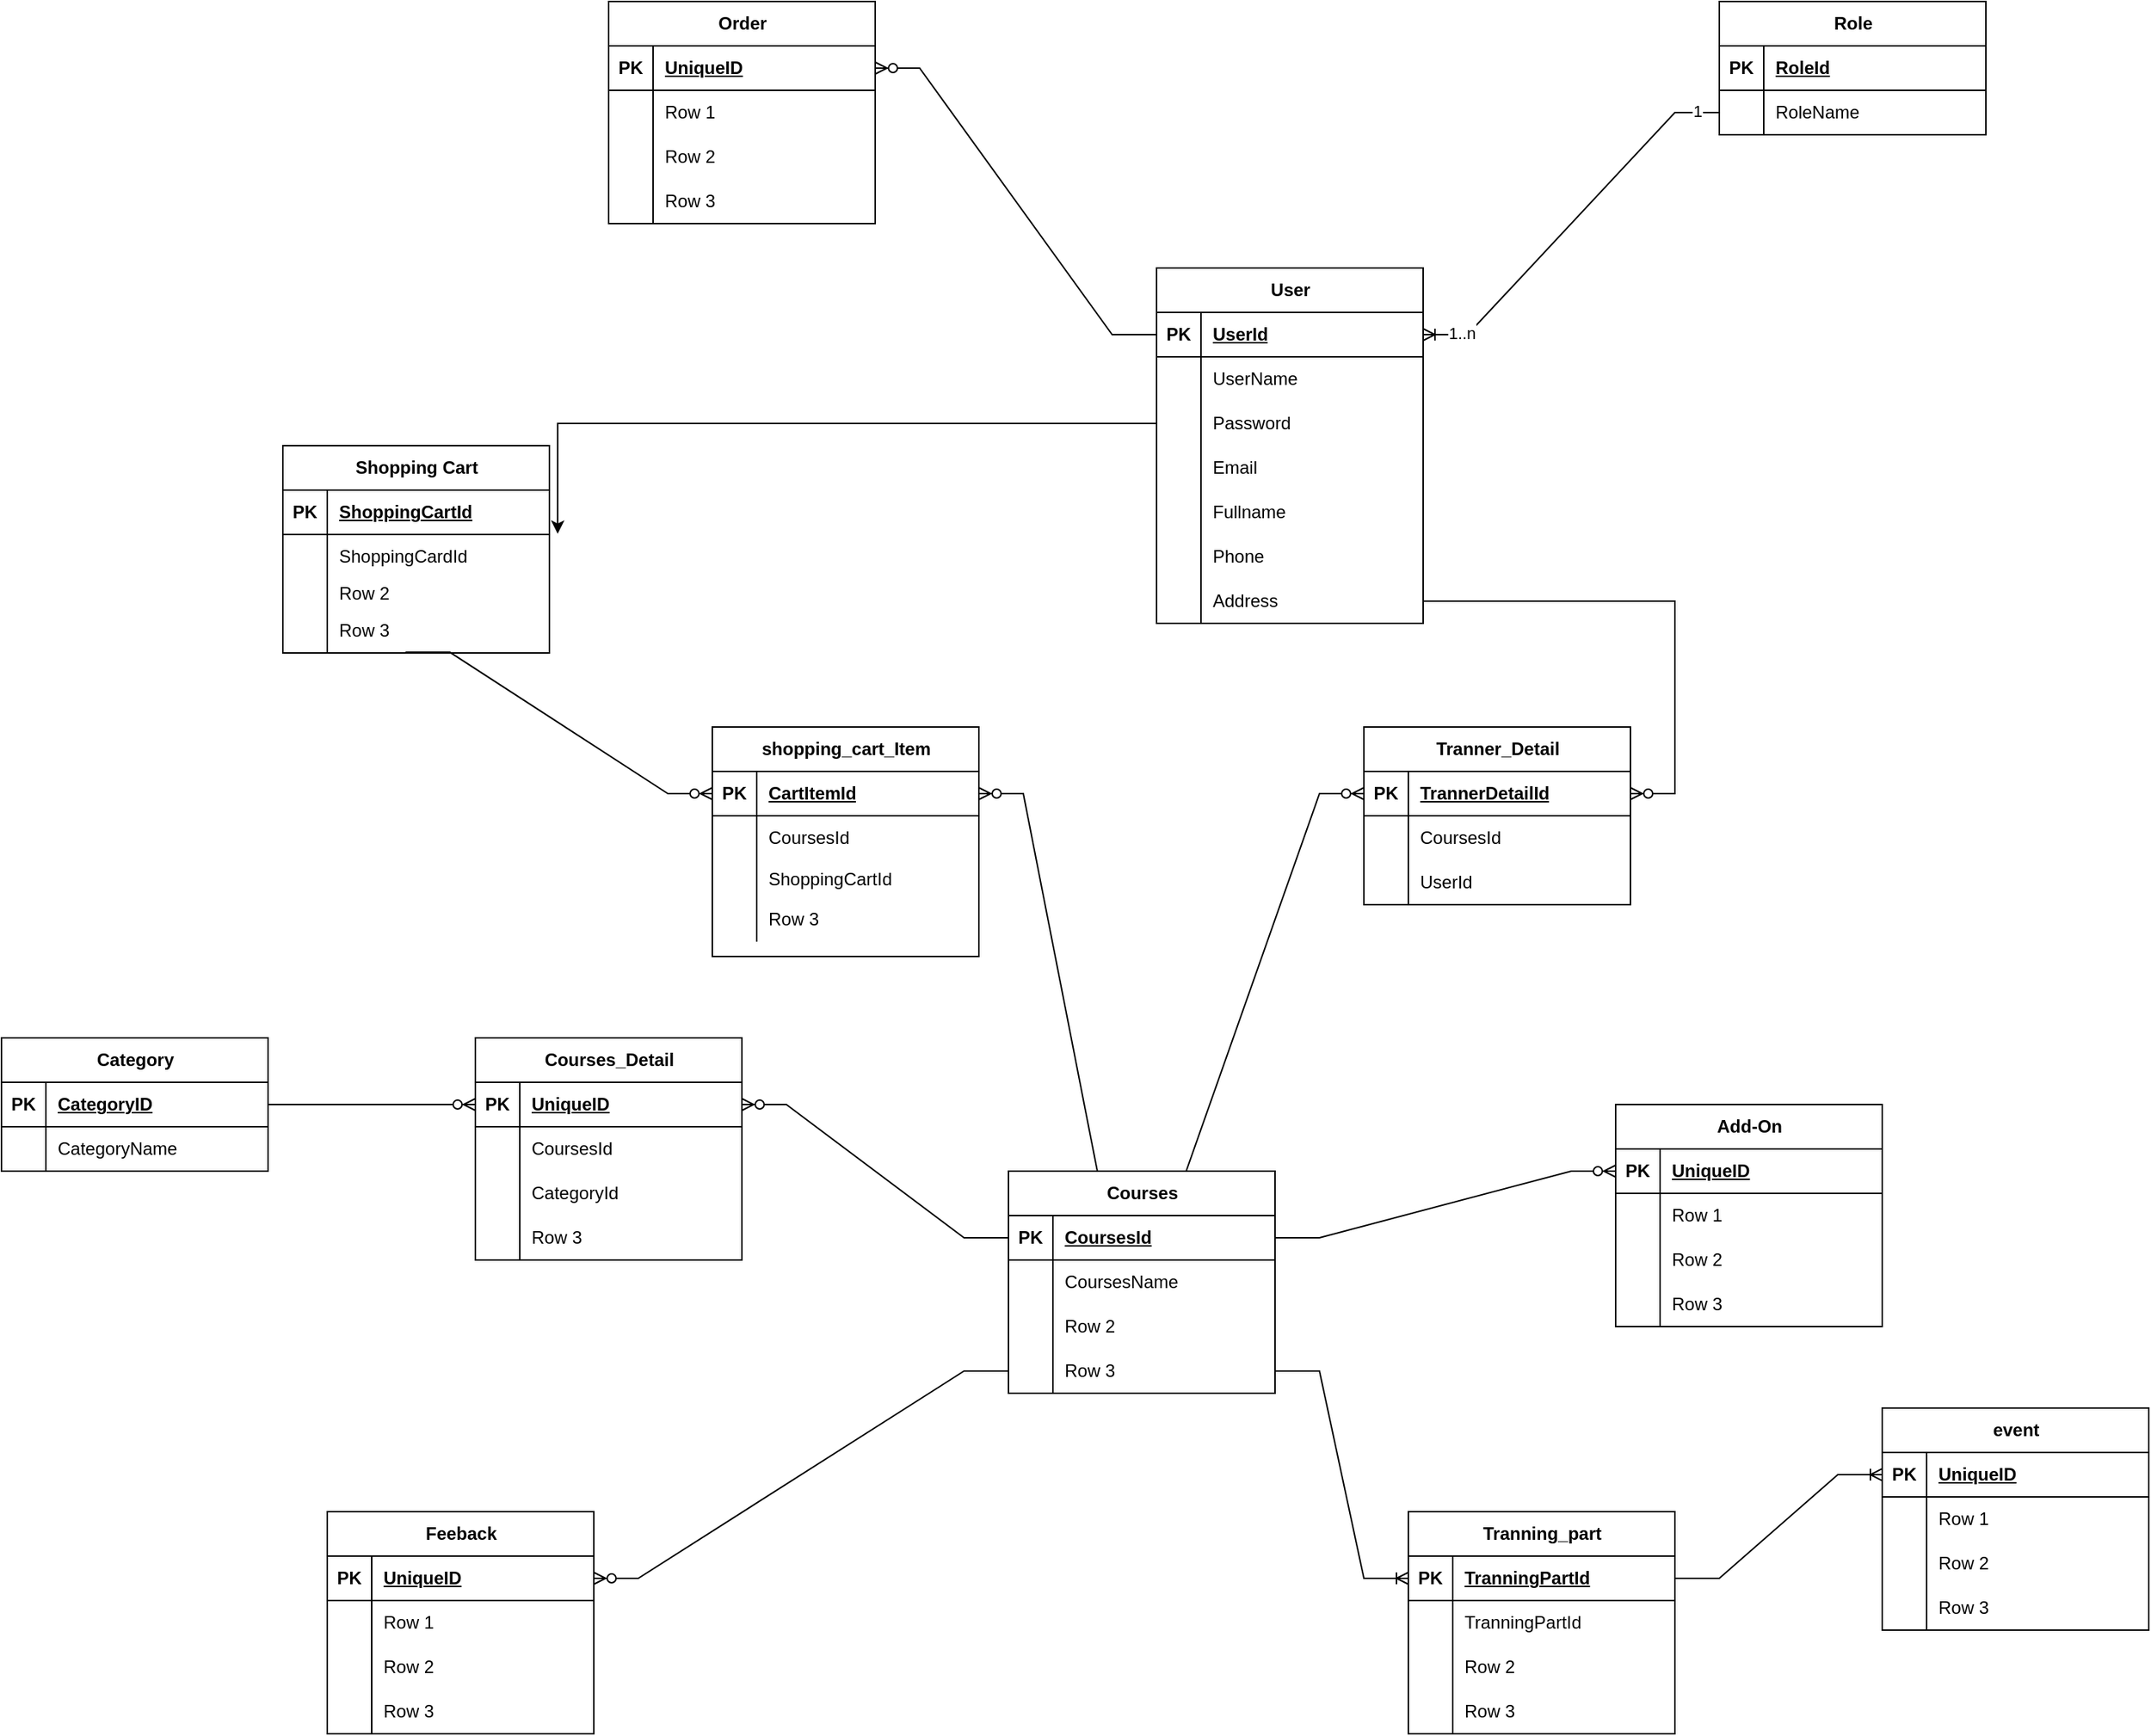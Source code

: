<mxfile version="24.1.0" type="github">
  <diagram name="Page-1" id="YewNtsDp06VD4Hj2svgx">
    <mxGraphModel dx="1551" dy="2080" grid="1" gridSize="10" guides="1" tooltips="1" connect="1" arrows="1" fold="1" page="1" pageScale="1" pageWidth="827" pageHeight="1169" math="0" shadow="0">
      <root>
        <mxCell id="0" />
        <mxCell id="1" parent="0" />
        <mxCell id="ACKpdsqzSxYj-BG1XWsd-1" value="User" style="shape=table;startSize=30;container=1;collapsible=1;childLayout=tableLayout;fixedRows=1;rowLines=0;fontStyle=1;align=center;resizeLast=1;html=1;" parent="1" vertex="1">
          <mxGeometry x="820" y="-130" width="180" height="240" as="geometry">
            <mxRectangle x="730" y="-40" width="70" height="30" as="alternateBounds" />
          </mxGeometry>
        </mxCell>
        <mxCell id="ACKpdsqzSxYj-BG1XWsd-2" value="" style="shape=tableRow;horizontal=0;startSize=0;swimlaneHead=0;swimlaneBody=0;fillColor=none;collapsible=0;dropTarget=0;points=[[0,0.5],[1,0.5]];portConstraint=eastwest;top=0;left=0;right=0;bottom=1;" parent="ACKpdsqzSxYj-BG1XWsd-1" vertex="1">
          <mxGeometry y="30" width="180" height="30" as="geometry" />
        </mxCell>
        <mxCell id="ACKpdsqzSxYj-BG1XWsd-3" value="PK" style="shape=partialRectangle;connectable=0;fillColor=none;top=0;left=0;bottom=0;right=0;fontStyle=1;overflow=hidden;whiteSpace=wrap;html=1;" parent="ACKpdsqzSxYj-BG1XWsd-2" vertex="1">
          <mxGeometry width="30" height="30" as="geometry">
            <mxRectangle width="30" height="30" as="alternateBounds" />
          </mxGeometry>
        </mxCell>
        <mxCell id="ACKpdsqzSxYj-BG1XWsd-4" value="UserId" style="shape=partialRectangle;connectable=0;fillColor=none;top=0;left=0;bottom=0;right=0;align=left;spacingLeft=6;fontStyle=5;overflow=hidden;whiteSpace=wrap;html=1;" parent="ACKpdsqzSxYj-BG1XWsd-2" vertex="1">
          <mxGeometry x="30" width="150" height="30" as="geometry">
            <mxRectangle width="150" height="30" as="alternateBounds" />
          </mxGeometry>
        </mxCell>
        <mxCell id="ACKpdsqzSxYj-BG1XWsd-5" value="" style="shape=tableRow;horizontal=0;startSize=0;swimlaneHead=0;swimlaneBody=0;fillColor=none;collapsible=0;dropTarget=0;points=[[0,0.5],[1,0.5]];portConstraint=eastwest;top=0;left=0;right=0;bottom=0;" parent="ACKpdsqzSxYj-BG1XWsd-1" vertex="1">
          <mxGeometry y="60" width="180" height="30" as="geometry" />
        </mxCell>
        <mxCell id="ACKpdsqzSxYj-BG1XWsd-6" value="" style="shape=partialRectangle;connectable=0;fillColor=none;top=0;left=0;bottom=0;right=0;editable=1;overflow=hidden;whiteSpace=wrap;html=1;" parent="ACKpdsqzSxYj-BG1XWsd-5" vertex="1">
          <mxGeometry width="30" height="30" as="geometry">
            <mxRectangle width="30" height="30" as="alternateBounds" />
          </mxGeometry>
        </mxCell>
        <mxCell id="ACKpdsqzSxYj-BG1XWsd-7" value="UserName" style="shape=partialRectangle;connectable=0;fillColor=none;top=0;left=0;bottom=0;right=0;align=left;spacingLeft=6;overflow=hidden;whiteSpace=wrap;html=1;" parent="ACKpdsqzSxYj-BG1XWsd-5" vertex="1">
          <mxGeometry x="30" width="150" height="30" as="geometry">
            <mxRectangle width="150" height="30" as="alternateBounds" />
          </mxGeometry>
        </mxCell>
        <mxCell id="ACKpdsqzSxYj-BG1XWsd-8" value="" style="shape=tableRow;horizontal=0;startSize=0;swimlaneHead=0;swimlaneBody=0;fillColor=none;collapsible=0;dropTarget=0;points=[[0,0.5],[1,0.5]];portConstraint=eastwest;top=0;left=0;right=0;bottom=0;" parent="ACKpdsqzSxYj-BG1XWsd-1" vertex="1">
          <mxGeometry y="90" width="180" height="30" as="geometry" />
        </mxCell>
        <mxCell id="ACKpdsqzSxYj-BG1XWsd-9" value="" style="shape=partialRectangle;connectable=0;fillColor=none;top=0;left=0;bottom=0;right=0;editable=1;overflow=hidden;whiteSpace=wrap;html=1;" parent="ACKpdsqzSxYj-BG1XWsd-8" vertex="1">
          <mxGeometry width="30" height="30" as="geometry">
            <mxRectangle width="30" height="30" as="alternateBounds" />
          </mxGeometry>
        </mxCell>
        <mxCell id="ACKpdsqzSxYj-BG1XWsd-10" value="Password" style="shape=partialRectangle;connectable=0;fillColor=none;top=0;left=0;bottom=0;right=0;align=left;spacingLeft=6;overflow=hidden;whiteSpace=wrap;html=1;" parent="ACKpdsqzSxYj-BG1XWsd-8" vertex="1">
          <mxGeometry x="30" width="150" height="30" as="geometry">
            <mxRectangle width="150" height="30" as="alternateBounds" />
          </mxGeometry>
        </mxCell>
        <mxCell id="ACKpdsqzSxYj-BG1XWsd-11" value="" style="shape=tableRow;horizontal=0;startSize=0;swimlaneHead=0;swimlaneBody=0;fillColor=none;collapsible=0;dropTarget=0;points=[[0,0.5],[1,0.5]];portConstraint=eastwest;top=0;left=0;right=0;bottom=0;" parent="ACKpdsqzSxYj-BG1XWsd-1" vertex="1">
          <mxGeometry y="120" width="180" height="30" as="geometry" />
        </mxCell>
        <mxCell id="ACKpdsqzSxYj-BG1XWsd-12" value="" style="shape=partialRectangle;connectable=0;fillColor=none;top=0;left=0;bottom=0;right=0;editable=1;overflow=hidden;whiteSpace=wrap;html=1;" parent="ACKpdsqzSxYj-BG1XWsd-11" vertex="1">
          <mxGeometry width="30" height="30" as="geometry">
            <mxRectangle width="30" height="30" as="alternateBounds" />
          </mxGeometry>
        </mxCell>
        <mxCell id="ACKpdsqzSxYj-BG1XWsd-13" value="Email" style="shape=partialRectangle;connectable=0;fillColor=none;top=0;left=0;bottom=0;right=0;align=left;spacingLeft=6;overflow=hidden;whiteSpace=wrap;html=1;" parent="ACKpdsqzSxYj-BG1XWsd-11" vertex="1">
          <mxGeometry x="30" width="150" height="30" as="geometry">
            <mxRectangle width="150" height="30" as="alternateBounds" />
          </mxGeometry>
        </mxCell>
        <mxCell id="_udnVBVoEDibatHqQG7K-1" style="shape=tableRow;horizontal=0;startSize=0;swimlaneHead=0;swimlaneBody=0;fillColor=none;collapsible=0;dropTarget=0;points=[[0,0.5],[1,0.5]];portConstraint=eastwest;top=0;left=0;right=0;bottom=0;" vertex="1" parent="ACKpdsqzSxYj-BG1XWsd-1">
          <mxGeometry y="150" width="180" height="30" as="geometry" />
        </mxCell>
        <mxCell id="_udnVBVoEDibatHqQG7K-2" style="shape=partialRectangle;connectable=0;fillColor=none;top=0;left=0;bottom=0;right=0;editable=1;overflow=hidden;whiteSpace=wrap;html=1;" vertex="1" parent="_udnVBVoEDibatHqQG7K-1">
          <mxGeometry width="30" height="30" as="geometry">
            <mxRectangle width="30" height="30" as="alternateBounds" />
          </mxGeometry>
        </mxCell>
        <mxCell id="_udnVBVoEDibatHqQG7K-3" value="Fullname" style="shape=partialRectangle;connectable=0;fillColor=none;top=0;left=0;bottom=0;right=0;align=left;spacingLeft=6;overflow=hidden;whiteSpace=wrap;html=1;" vertex="1" parent="_udnVBVoEDibatHqQG7K-1">
          <mxGeometry x="30" width="150" height="30" as="geometry">
            <mxRectangle width="150" height="30" as="alternateBounds" />
          </mxGeometry>
        </mxCell>
        <mxCell id="_udnVBVoEDibatHqQG7K-7" style="shape=tableRow;horizontal=0;startSize=0;swimlaneHead=0;swimlaneBody=0;fillColor=none;collapsible=0;dropTarget=0;points=[[0,0.5],[1,0.5]];portConstraint=eastwest;top=0;left=0;right=0;bottom=0;" vertex="1" parent="ACKpdsqzSxYj-BG1XWsd-1">
          <mxGeometry y="180" width="180" height="30" as="geometry" />
        </mxCell>
        <mxCell id="_udnVBVoEDibatHqQG7K-8" style="shape=partialRectangle;connectable=0;fillColor=none;top=0;left=0;bottom=0;right=0;editable=1;overflow=hidden;whiteSpace=wrap;html=1;" vertex="1" parent="_udnVBVoEDibatHqQG7K-7">
          <mxGeometry width="30" height="30" as="geometry">
            <mxRectangle width="30" height="30" as="alternateBounds" />
          </mxGeometry>
        </mxCell>
        <mxCell id="_udnVBVoEDibatHqQG7K-9" value="Phone" style="shape=partialRectangle;connectable=0;fillColor=none;top=0;left=0;bottom=0;right=0;align=left;spacingLeft=6;overflow=hidden;whiteSpace=wrap;html=1;" vertex="1" parent="_udnVBVoEDibatHqQG7K-7">
          <mxGeometry x="30" width="150" height="30" as="geometry">
            <mxRectangle width="150" height="30" as="alternateBounds" />
          </mxGeometry>
        </mxCell>
        <mxCell id="_udnVBVoEDibatHqQG7K-4" style="shape=tableRow;horizontal=0;startSize=0;swimlaneHead=0;swimlaneBody=0;fillColor=none;collapsible=0;dropTarget=0;points=[[0,0.5],[1,0.5]];portConstraint=eastwest;top=0;left=0;right=0;bottom=0;" vertex="1" parent="ACKpdsqzSxYj-BG1XWsd-1">
          <mxGeometry y="210" width="180" height="30" as="geometry" />
        </mxCell>
        <mxCell id="_udnVBVoEDibatHqQG7K-5" style="shape=partialRectangle;connectable=0;fillColor=none;top=0;left=0;bottom=0;right=0;editable=1;overflow=hidden;whiteSpace=wrap;html=1;" vertex="1" parent="_udnVBVoEDibatHqQG7K-4">
          <mxGeometry width="30" height="30" as="geometry">
            <mxRectangle width="30" height="30" as="alternateBounds" />
          </mxGeometry>
        </mxCell>
        <mxCell id="_udnVBVoEDibatHqQG7K-6" value="Address" style="shape=partialRectangle;connectable=0;fillColor=none;top=0;left=0;bottom=0;right=0;align=left;spacingLeft=6;overflow=hidden;whiteSpace=wrap;html=1;" vertex="1" parent="_udnVBVoEDibatHqQG7K-4">
          <mxGeometry x="30" width="150" height="30" as="geometry">
            <mxRectangle width="150" height="30" as="alternateBounds" />
          </mxGeometry>
        </mxCell>
        <mxCell id="ACKpdsqzSxYj-BG1XWsd-14" value="Role" style="shape=table;startSize=30;container=1;collapsible=1;childLayout=tableLayout;fixedRows=1;rowLines=0;fontStyle=1;align=center;resizeLast=1;html=1;" parent="1" vertex="1">
          <mxGeometry x="1200" y="-310" width="180" height="90" as="geometry">
            <mxRectangle x="1040" y="-270" width="70" height="30" as="alternateBounds" />
          </mxGeometry>
        </mxCell>
        <mxCell id="ACKpdsqzSxYj-BG1XWsd-15" value="" style="shape=tableRow;horizontal=0;startSize=0;swimlaneHead=0;swimlaneBody=0;fillColor=none;collapsible=0;dropTarget=0;points=[[0,0.5],[1,0.5]];portConstraint=eastwest;top=0;left=0;right=0;bottom=1;" parent="ACKpdsqzSxYj-BG1XWsd-14" vertex="1">
          <mxGeometry y="30" width="180" height="30" as="geometry" />
        </mxCell>
        <mxCell id="ACKpdsqzSxYj-BG1XWsd-16" value="PK" style="shape=partialRectangle;connectable=0;fillColor=none;top=0;left=0;bottom=0;right=0;fontStyle=1;overflow=hidden;whiteSpace=wrap;html=1;" parent="ACKpdsqzSxYj-BG1XWsd-15" vertex="1">
          <mxGeometry width="30" height="30" as="geometry">
            <mxRectangle width="30" height="30" as="alternateBounds" />
          </mxGeometry>
        </mxCell>
        <mxCell id="ACKpdsqzSxYj-BG1XWsd-17" value="RoleId" style="shape=partialRectangle;connectable=0;fillColor=none;top=0;left=0;bottom=0;right=0;align=left;spacingLeft=6;fontStyle=5;overflow=hidden;whiteSpace=wrap;html=1;" parent="ACKpdsqzSxYj-BG1XWsd-15" vertex="1">
          <mxGeometry x="30" width="150" height="30" as="geometry">
            <mxRectangle width="150" height="30" as="alternateBounds" />
          </mxGeometry>
        </mxCell>
        <mxCell id="ACKpdsqzSxYj-BG1XWsd-18" value="" style="shape=tableRow;horizontal=0;startSize=0;swimlaneHead=0;swimlaneBody=0;fillColor=none;collapsible=0;dropTarget=0;points=[[0,0.5],[1,0.5]];portConstraint=eastwest;top=0;left=0;right=0;bottom=0;" parent="ACKpdsqzSxYj-BG1XWsd-14" vertex="1">
          <mxGeometry y="60" width="180" height="30" as="geometry" />
        </mxCell>
        <mxCell id="ACKpdsqzSxYj-BG1XWsd-19" value="" style="shape=partialRectangle;connectable=0;fillColor=none;top=0;left=0;bottom=0;right=0;editable=1;overflow=hidden;whiteSpace=wrap;html=1;" parent="ACKpdsqzSxYj-BG1XWsd-18" vertex="1">
          <mxGeometry width="30" height="30" as="geometry">
            <mxRectangle width="30" height="30" as="alternateBounds" />
          </mxGeometry>
        </mxCell>
        <mxCell id="ACKpdsqzSxYj-BG1XWsd-20" value="RoleName" style="shape=partialRectangle;connectable=0;fillColor=none;top=0;left=0;bottom=0;right=0;align=left;spacingLeft=6;overflow=hidden;whiteSpace=wrap;html=1;" parent="ACKpdsqzSxYj-BG1XWsd-18" vertex="1">
          <mxGeometry x="30" width="150" height="30" as="geometry">
            <mxRectangle width="150" height="30" as="alternateBounds" />
          </mxGeometry>
        </mxCell>
        <mxCell id="ACKpdsqzSxYj-BG1XWsd-27" value="Category" style="shape=table;startSize=30;container=1;collapsible=1;childLayout=tableLayout;fixedRows=1;rowLines=0;fontStyle=1;align=center;resizeLast=1;html=1;" parent="1" vertex="1">
          <mxGeometry x="40" y="390" width="180" height="90" as="geometry" />
        </mxCell>
        <mxCell id="ACKpdsqzSxYj-BG1XWsd-28" value="" style="shape=tableRow;horizontal=0;startSize=0;swimlaneHead=0;swimlaneBody=0;fillColor=none;collapsible=0;dropTarget=0;points=[[0,0.5],[1,0.5]];portConstraint=eastwest;top=0;left=0;right=0;bottom=1;" parent="ACKpdsqzSxYj-BG1XWsd-27" vertex="1">
          <mxGeometry y="30" width="180" height="30" as="geometry" />
        </mxCell>
        <mxCell id="ACKpdsqzSxYj-BG1XWsd-29" value="PK" style="shape=partialRectangle;connectable=0;fillColor=none;top=0;left=0;bottom=0;right=0;fontStyle=1;overflow=hidden;whiteSpace=wrap;html=1;" parent="ACKpdsqzSxYj-BG1XWsd-28" vertex="1">
          <mxGeometry width="30" height="30" as="geometry">
            <mxRectangle width="30" height="30" as="alternateBounds" />
          </mxGeometry>
        </mxCell>
        <mxCell id="ACKpdsqzSxYj-BG1XWsd-30" value="CategoryID" style="shape=partialRectangle;connectable=0;fillColor=none;top=0;left=0;bottom=0;right=0;align=left;spacingLeft=6;fontStyle=5;overflow=hidden;whiteSpace=wrap;html=1;" parent="ACKpdsqzSxYj-BG1XWsd-28" vertex="1">
          <mxGeometry x="30" width="150" height="30" as="geometry">
            <mxRectangle width="150" height="30" as="alternateBounds" />
          </mxGeometry>
        </mxCell>
        <mxCell id="ACKpdsqzSxYj-BG1XWsd-31" value="" style="shape=tableRow;horizontal=0;startSize=0;swimlaneHead=0;swimlaneBody=0;fillColor=none;collapsible=0;dropTarget=0;points=[[0,0.5],[1,0.5]];portConstraint=eastwest;top=0;left=0;right=0;bottom=0;" parent="ACKpdsqzSxYj-BG1XWsd-27" vertex="1">
          <mxGeometry y="60" width="180" height="30" as="geometry" />
        </mxCell>
        <mxCell id="ACKpdsqzSxYj-BG1XWsd-32" value="" style="shape=partialRectangle;connectable=0;fillColor=none;top=0;left=0;bottom=0;right=0;editable=1;overflow=hidden;whiteSpace=wrap;html=1;" parent="ACKpdsqzSxYj-BG1XWsd-31" vertex="1">
          <mxGeometry width="30" height="30" as="geometry">
            <mxRectangle width="30" height="30" as="alternateBounds" />
          </mxGeometry>
        </mxCell>
        <mxCell id="ACKpdsqzSxYj-BG1XWsd-33" value="CategoryName" style="shape=partialRectangle;connectable=0;fillColor=none;top=0;left=0;bottom=0;right=0;align=left;spacingLeft=6;overflow=hidden;whiteSpace=wrap;html=1;" parent="ACKpdsqzSxYj-BG1XWsd-31" vertex="1">
          <mxGeometry x="30" width="150" height="30" as="geometry">
            <mxRectangle width="150" height="30" as="alternateBounds" />
          </mxGeometry>
        </mxCell>
        <mxCell id="ACKpdsqzSxYj-BG1XWsd-40" value="Courses" style="shape=table;startSize=30;container=1;collapsible=1;childLayout=tableLayout;fixedRows=1;rowLines=0;fontStyle=1;align=center;resizeLast=1;html=1;" parent="1" vertex="1">
          <mxGeometry x="720" y="480" width="180" height="150" as="geometry" />
        </mxCell>
        <mxCell id="ACKpdsqzSxYj-BG1XWsd-41" value="" style="shape=tableRow;horizontal=0;startSize=0;swimlaneHead=0;swimlaneBody=0;fillColor=none;collapsible=0;dropTarget=0;points=[[0,0.5],[1,0.5]];portConstraint=eastwest;top=0;left=0;right=0;bottom=1;" parent="ACKpdsqzSxYj-BG1XWsd-40" vertex="1">
          <mxGeometry y="30" width="180" height="30" as="geometry" />
        </mxCell>
        <mxCell id="ACKpdsqzSxYj-BG1XWsd-42" value="PK" style="shape=partialRectangle;connectable=0;fillColor=none;top=0;left=0;bottom=0;right=0;fontStyle=1;overflow=hidden;whiteSpace=wrap;html=1;" parent="ACKpdsqzSxYj-BG1XWsd-41" vertex="1">
          <mxGeometry width="30" height="30" as="geometry">
            <mxRectangle width="30" height="30" as="alternateBounds" />
          </mxGeometry>
        </mxCell>
        <mxCell id="ACKpdsqzSxYj-BG1XWsd-43" value="CoursesId" style="shape=partialRectangle;connectable=0;fillColor=none;top=0;left=0;bottom=0;right=0;align=left;spacingLeft=6;fontStyle=5;overflow=hidden;whiteSpace=wrap;html=1;" parent="ACKpdsqzSxYj-BG1XWsd-41" vertex="1">
          <mxGeometry x="30" width="150" height="30" as="geometry">
            <mxRectangle width="150" height="30" as="alternateBounds" />
          </mxGeometry>
        </mxCell>
        <mxCell id="ACKpdsqzSxYj-BG1XWsd-44" value="" style="shape=tableRow;horizontal=0;startSize=0;swimlaneHead=0;swimlaneBody=0;fillColor=none;collapsible=0;dropTarget=0;points=[[0,0.5],[1,0.5]];portConstraint=eastwest;top=0;left=0;right=0;bottom=0;" parent="ACKpdsqzSxYj-BG1XWsd-40" vertex="1">
          <mxGeometry y="60" width="180" height="30" as="geometry" />
        </mxCell>
        <mxCell id="ACKpdsqzSxYj-BG1XWsd-45" value="" style="shape=partialRectangle;connectable=0;fillColor=none;top=0;left=0;bottom=0;right=0;editable=1;overflow=hidden;whiteSpace=wrap;html=1;" parent="ACKpdsqzSxYj-BG1XWsd-44" vertex="1">
          <mxGeometry width="30" height="30" as="geometry">
            <mxRectangle width="30" height="30" as="alternateBounds" />
          </mxGeometry>
        </mxCell>
        <mxCell id="ACKpdsqzSxYj-BG1XWsd-46" value="CoursesName" style="shape=partialRectangle;connectable=0;fillColor=none;top=0;left=0;bottom=0;right=0;align=left;spacingLeft=6;overflow=hidden;whiteSpace=wrap;html=1;" parent="ACKpdsqzSxYj-BG1XWsd-44" vertex="1">
          <mxGeometry x="30" width="150" height="30" as="geometry">
            <mxRectangle width="150" height="30" as="alternateBounds" />
          </mxGeometry>
        </mxCell>
        <mxCell id="ACKpdsqzSxYj-BG1XWsd-47" value="" style="shape=tableRow;horizontal=0;startSize=0;swimlaneHead=0;swimlaneBody=0;fillColor=none;collapsible=0;dropTarget=0;points=[[0,0.5],[1,0.5]];portConstraint=eastwest;top=0;left=0;right=0;bottom=0;" parent="ACKpdsqzSxYj-BG1XWsd-40" vertex="1">
          <mxGeometry y="90" width="180" height="30" as="geometry" />
        </mxCell>
        <mxCell id="ACKpdsqzSxYj-BG1XWsd-48" value="" style="shape=partialRectangle;connectable=0;fillColor=none;top=0;left=0;bottom=0;right=0;editable=1;overflow=hidden;whiteSpace=wrap;html=1;" parent="ACKpdsqzSxYj-BG1XWsd-47" vertex="1">
          <mxGeometry width="30" height="30" as="geometry">
            <mxRectangle width="30" height="30" as="alternateBounds" />
          </mxGeometry>
        </mxCell>
        <mxCell id="ACKpdsqzSxYj-BG1XWsd-49" value="Row 2" style="shape=partialRectangle;connectable=0;fillColor=none;top=0;left=0;bottom=0;right=0;align=left;spacingLeft=6;overflow=hidden;whiteSpace=wrap;html=1;" parent="ACKpdsqzSxYj-BG1XWsd-47" vertex="1">
          <mxGeometry x="30" width="150" height="30" as="geometry">
            <mxRectangle width="150" height="30" as="alternateBounds" />
          </mxGeometry>
        </mxCell>
        <mxCell id="ACKpdsqzSxYj-BG1XWsd-50" value="" style="shape=tableRow;horizontal=0;startSize=0;swimlaneHead=0;swimlaneBody=0;fillColor=none;collapsible=0;dropTarget=0;points=[[0,0.5],[1,0.5]];portConstraint=eastwest;top=0;left=0;right=0;bottom=0;" parent="ACKpdsqzSxYj-BG1XWsd-40" vertex="1">
          <mxGeometry y="120" width="180" height="30" as="geometry" />
        </mxCell>
        <mxCell id="ACKpdsqzSxYj-BG1XWsd-51" value="" style="shape=partialRectangle;connectable=0;fillColor=none;top=0;left=0;bottom=0;right=0;editable=1;overflow=hidden;whiteSpace=wrap;html=1;" parent="ACKpdsqzSxYj-BG1XWsd-50" vertex="1">
          <mxGeometry width="30" height="30" as="geometry">
            <mxRectangle width="30" height="30" as="alternateBounds" />
          </mxGeometry>
        </mxCell>
        <mxCell id="ACKpdsqzSxYj-BG1XWsd-52" value="Row 3" style="shape=partialRectangle;connectable=0;fillColor=none;top=0;left=0;bottom=0;right=0;align=left;spacingLeft=6;overflow=hidden;whiteSpace=wrap;html=1;" parent="ACKpdsqzSxYj-BG1XWsd-50" vertex="1">
          <mxGeometry x="30" width="150" height="30" as="geometry">
            <mxRectangle width="150" height="30" as="alternateBounds" />
          </mxGeometry>
        </mxCell>
        <mxCell id="ACKpdsqzSxYj-BG1XWsd-53" value="Feeback" style="shape=table;startSize=30;container=1;collapsible=1;childLayout=tableLayout;fixedRows=1;rowLines=0;fontStyle=1;align=center;resizeLast=1;html=1;" parent="1" vertex="1">
          <mxGeometry x="260" y="710" width="180" height="150" as="geometry" />
        </mxCell>
        <mxCell id="ACKpdsqzSxYj-BG1XWsd-54" value="" style="shape=tableRow;horizontal=0;startSize=0;swimlaneHead=0;swimlaneBody=0;fillColor=none;collapsible=0;dropTarget=0;points=[[0,0.5],[1,0.5]];portConstraint=eastwest;top=0;left=0;right=0;bottom=1;" parent="ACKpdsqzSxYj-BG1XWsd-53" vertex="1">
          <mxGeometry y="30" width="180" height="30" as="geometry" />
        </mxCell>
        <mxCell id="ACKpdsqzSxYj-BG1XWsd-55" value="PK" style="shape=partialRectangle;connectable=0;fillColor=none;top=0;left=0;bottom=0;right=0;fontStyle=1;overflow=hidden;whiteSpace=wrap;html=1;" parent="ACKpdsqzSxYj-BG1XWsd-54" vertex="1">
          <mxGeometry width="30" height="30" as="geometry">
            <mxRectangle width="30" height="30" as="alternateBounds" />
          </mxGeometry>
        </mxCell>
        <mxCell id="ACKpdsqzSxYj-BG1XWsd-56" value="UniqueID" style="shape=partialRectangle;connectable=0;fillColor=none;top=0;left=0;bottom=0;right=0;align=left;spacingLeft=6;fontStyle=5;overflow=hidden;whiteSpace=wrap;html=1;" parent="ACKpdsqzSxYj-BG1XWsd-54" vertex="1">
          <mxGeometry x="30" width="150" height="30" as="geometry">
            <mxRectangle width="150" height="30" as="alternateBounds" />
          </mxGeometry>
        </mxCell>
        <mxCell id="ACKpdsqzSxYj-BG1XWsd-57" value="" style="shape=tableRow;horizontal=0;startSize=0;swimlaneHead=0;swimlaneBody=0;fillColor=none;collapsible=0;dropTarget=0;points=[[0,0.5],[1,0.5]];portConstraint=eastwest;top=0;left=0;right=0;bottom=0;" parent="ACKpdsqzSxYj-BG1XWsd-53" vertex="1">
          <mxGeometry y="60" width="180" height="30" as="geometry" />
        </mxCell>
        <mxCell id="ACKpdsqzSxYj-BG1XWsd-58" value="" style="shape=partialRectangle;connectable=0;fillColor=none;top=0;left=0;bottom=0;right=0;editable=1;overflow=hidden;whiteSpace=wrap;html=1;" parent="ACKpdsqzSxYj-BG1XWsd-57" vertex="1">
          <mxGeometry width="30" height="30" as="geometry">
            <mxRectangle width="30" height="30" as="alternateBounds" />
          </mxGeometry>
        </mxCell>
        <mxCell id="ACKpdsqzSxYj-BG1XWsd-59" value="Row 1" style="shape=partialRectangle;connectable=0;fillColor=none;top=0;left=0;bottom=0;right=0;align=left;spacingLeft=6;overflow=hidden;whiteSpace=wrap;html=1;" parent="ACKpdsqzSxYj-BG1XWsd-57" vertex="1">
          <mxGeometry x="30" width="150" height="30" as="geometry">
            <mxRectangle width="150" height="30" as="alternateBounds" />
          </mxGeometry>
        </mxCell>
        <mxCell id="ACKpdsqzSxYj-BG1XWsd-60" value="" style="shape=tableRow;horizontal=0;startSize=0;swimlaneHead=0;swimlaneBody=0;fillColor=none;collapsible=0;dropTarget=0;points=[[0,0.5],[1,0.5]];portConstraint=eastwest;top=0;left=0;right=0;bottom=0;" parent="ACKpdsqzSxYj-BG1XWsd-53" vertex="1">
          <mxGeometry y="90" width="180" height="30" as="geometry" />
        </mxCell>
        <mxCell id="ACKpdsqzSxYj-BG1XWsd-61" value="" style="shape=partialRectangle;connectable=0;fillColor=none;top=0;left=0;bottom=0;right=0;editable=1;overflow=hidden;whiteSpace=wrap;html=1;" parent="ACKpdsqzSxYj-BG1XWsd-60" vertex="1">
          <mxGeometry width="30" height="30" as="geometry">
            <mxRectangle width="30" height="30" as="alternateBounds" />
          </mxGeometry>
        </mxCell>
        <mxCell id="ACKpdsqzSxYj-BG1XWsd-62" value="Row 2" style="shape=partialRectangle;connectable=0;fillColor=none;top=0;left=0;bottom=0;right=0;align=left;spacingLeft=6;overflow=hidden;whiteSpace=wrap;html=1;" parent="ACKpdsqzSxYj-BG1XWsd-60" vertex="1">
          <mxGeometry x="30" width="150" height="30" as="geometry">
            <mxRectangle width="150" height="30" as="alternateBounds" />
          </mxGeometry>
        </mxCell>
        <mxCell id="ACKpdsqzSxYj-BG1XWsd-63" value="" style="shape=tableRow;horizontal=0;startSize=0;swimlaneHead=0;swimlaneBody=0;fillColor=none;collapsible=0;dropTarget=0;points=[[0,0.5],[1,0.5]];portConstraint=eastwest;top=0;left=0;right=0;bottom=0;" parent="ACKpdsqzSxYj-BG1XWsd-53" vertex="1">
          <mxGeometry y="120" width="180" height="30" as="geometry" />
        </mxCell>
        <mxCell id="ACKpdsqzSxYj-BG1XWsd-64" value="" style="shape=partialRectangle;connectable=0;fillColor=none;top=0;left=0;bottom=0;right=0;editable=1;overflow=hidden;whiteSpace=wrap;html=1;" parent="ACKpdsqzSxYj-BG1XWsd-63" vertex="1">
          <mxGeometry width="30" height="30" as="geometry">
            <mxRectangle width="30" height="30" as="alternateBounds" />
          </mxGeometry>
        </mxCell>
        <mxCell id="ACKpdsqzSxYj-BG1XWsd-65" value="Row 3" style="shape=partialRectangle;connectable=0;fillColor=none;top=0;left=0;bottom=0;right=0;align=left;spacingLeft=6;overflow=hidden;whiteSpace=wrap;html=1;" parent="ACKpdsqzSxYj-BG1XWsd-63" vertex="1">
          <mxGeometry x="30" width="150" height="30" as="geometry">
            <mxRectangle width="150" height="30" as="alternateBounds" />
          </mxGeometry>
        </mxCell>
        <mxCell id="ACKpdsqzSxYj-BG1XWsd-66" value="Order" style="shape=table;startSize=30;container=1;collapsible=1;childLayout=tableLayout;fixedRows=1;rowLines=0;fontStyle=1;align=center;resizeLast=1;html=1;" parent="1" vertex="1">
          <mxGeometry x="450" y="-310" width="180" height="150" as="geometry" />
        </mxCell>
        <mxCell id="ACKpdsqzSxYj-BG1XWsd-67" value="" style="shape=tableRow;horizontal=0;startSize=0;swimlaneHead=0;swimlaneBody=0;fillColor=none;collapsible=0;dropTarget=0;points=[[0,0.5],[1,0.5]];portConstraint=eastwest;top=0;left=0;right=0;bottom=1;" parent="ACKpdsqzSxYj-BG1XWsd-66" vertex="1">
          <mxGeometry y="30" width="180" height="30" as="geometry" />
        </mxCell>
        <mxCell id="ACKpdsqzSxYj-BG1XWsd-68" value="PK" style="shape=partialRectangle;connectable=0;fillColor=none;top=0;left=0;bottom=0;right=0;fontStyle=1;overflow=hidden;whiteSpace=wrap;html=1;" parent="ACKpdsqzSxYj-BG1XWsd-67" vertex="1">
          <mxGeometry width="30" height="30" as="geometry">
            <mxRectangle width="30" height="30" as="alternateBounds" />
          </mxGeometry>
        </mxCell>
        <mxCell id="ACKpdsqzSxYj-BG1XWsd-69" value="UniqueID" style="shape=partialRectangle;connectable=0;fillColor=none;top=0;left=0;bottom=0;right=0;align=left;spacingLeft=6;fontStyle=5;overflow=hidden;whiteSpace=wrap;html=1;" parent="ACKpdsqzSxYj-BG1XWsd-67" vertex="1">
          <mxGeometry x="30" width="150" height="30" as="geometry">
            <mxRectangle width="150" height="30" as="alternateBounds" />
          </mxGeometry>
        </mxCell>
        <mxCell id="ACKpdsqzSxYj-BG1XWsd-70" value="" style="shape=tableRow;horizontal=0;startSize=0;swimlaneHead=0;swimlaneBody=0;fillColor=none;collapsible=0;dropTarget=0;points=[[0,0.5],[1,0.5]];portConstraint=eastwest;top=0;left=0;right=0;bottom=0;" parent="ACKpdsqzSxYj-BG1XWsd-66" vertex="1">
          <mxGeometry y="60" width="180" height="30" as="geometry" />
        </mxCell>
        <mxCell id="ACKpdsqzSxYj-BG1XWsd-71" value="" style="shape=partialRectangle;connectable=0;fillColor=none;top=0;left=0;bottom=0;right=0;editable=1;overflow=hidden;whiteSpace=wrap;html=1;" parent="ACKpdsqzSxYj-BG1XWsd-70" vertex="1">
          <mxGeometry width="30" height="30" as="geometry">
            <mxRectangle width="30" height="30" as="alternateBounds" />
          </mxGeometry>
        </mxCell>
        <mxCell id="ACKpdsqzSxYj-BG1XWsd-72" value="Row 1" style="shape=partialRectangle;connectable=0;fillColor=none;top=0;left=0;bottom=0;right=0;align=left;spacingLeft=6;overflow=hidden;whiteSpace=wrap;html=1;" parent="ACKpdsqzSxYj-BG1XWsd-70" vertex="1">
          <mxGeometry x="30" width="150" height="30" as="geometry">
            <mxRectangle width="150" height="30" as="alternateBounds" />
          </mxGeometry>
        </mxCell>
        <mxCell id="ACKpdsqzSxYj-BG1XWsd-73" value="" style="shape=tableRow;horizontal=0;startSize=0;swimlaneHead=0;swimlaneBody=0;fillColor=none;collapsible=0;dropTarget=0;points=[[0,0.5],[1,0.5]];portConstraint=eastwest;top=0;left=0;right=0;bottom=0;" parent="ACKpdsqzSxYj-BG1XWsd-66" vertex="1">
          <mxGeometry y="90" width="180" height="30" as="geometry" />
        </mxCell>
        <mxCell id="ACKpdsqzSxYj-BG1XWsd-74" value="" style="shape=partialRectangle;connectable=0;fillColor=none;top=0;left=0;bottom=0;right=0;editable=1;overflow=hidden;whiteSpace=wrap;html=1;" parent="ACKpdsqzSxYj-BG1XWsd-73" vertex="1">
          <mxGeometry width="30" height="30" as="geometry">
            <mxRectangle width="30" height="30" as="alternateBounds" />
          </mxGeometry>
        </mxCell>
        <mxCell id="ACKpdsqzSxYj-BG1XWsd-75" value="Row 2" style="shape=partialRectangle;connectable=0;fillColor=none;top=0;left=0;bottom=0;right=0;align=left;spacingLeft=6;overflow=hidden;whiteSpace=wrap;html=1;" parent="ACKpdsqzSxYj-BG1XWsd-73" vertex="1">
          <mxGeometry x="30" width="150" height="30" as="geometry">
            <mxRectangle width="150" height="30" as="alternateBounds" />
          </mxGeometry>
        </mxCell>
        <mxCell id="ACKpdsqzSxYj-BG1XWsd-76" value="" style="shape=tableRow;horizontal=0;startSize=0;swimlaneHead=0;swimlaneBody=0;fillColor=none;collapsible=0;dropTarget=0;points=[[0,0.5],[1,0.5]];portConstraint=eastwest;top=0;left=0;right=0;bottom=0;" parent="ACKpdsqzSxYj-BG1XWsd-66" vertex="1">
          <mxGeometry y="120" width="180" height="30" as="geometry" />
        </mxCell>
        <mxCell id="ACKpdsqzSxYj-BG1XWsd-77" value="" style="shape=partialRectangle;connectable=0;fillColor=none;top=0;left=0;bottom=0;right=0;editable=1;overflow=hidden;whiteSpace=wrap;html=1;" parent="ACKpdsqzSxYj-BG1XWsd-76" vertex="1">
          <mxGeometry width="30" height="30" as="geometry">
            <mxRectangle width="30" height="30" as="alternateBounds" />
          </mxGeometry>
        </mxCell>
        <mxCell id="ACKpdsqzSxYj-BG1XWsd-78" value="Row 3" style="shape=partialRectangle;connectable=0;fillColor=none;top=0;left=0;bottom=0;right=0;align=left;spacingLeft=6;overflow=hidden;whiteSpace=wrap;html=1;" parent="ACKpdsqzSxYj-BG1XWsd-76" vertex="1">
          <mxGeometry x="30" width="150" height="30" as="geometry">
            <mxRectangle width="150" height="30" as="alternateBounds" />
          </mxGeometry>
        </mxCell>
        <mxCell id="ACKpdsqzSxYj-BG1XWsd-93" value="Shopping Cart" style="shape=table;startSize=30;container=1;collapsible=1;childLayout=tableLayout;fixedRows=1;rowLines=0;fontStyle=1;align=center;resizeLast=1;html=1;" parent="1" vertex="1">
          <mxGeometry x="230" y="-10" width="180" height="140" as="geometry" />
        </mxCell>
        <mxCell id="ACKpdsqzSxYj-BG1XWsd-94" value="" style="shape=tableRow;horizontal=0;startSize=0;swimlaneHead=0;swimlaneBody=0;fillColor=none;collapsible=0;dropTarget=0;points=[[0,0.5],[1,0.5]];portConstraint=eastwest;top=0;left=0;right=0;bottom=1;" parent="ACKpdsqzSxYj-BG1XWsd-93" vertex="1">
          <mxGeometry y="30" width="180" height="30" as="geometry" />
        </mxCell>
        <mxCell id="ACKpdsqzSxYj-BG1XWsd-95" value="PK" style="shape=partialRectangle;connectable=0;fillColor=none;top=0;left=0;bottom=0;right=0;fontStyle=1;overflow=hidden;whiteSpace=wrap;html=1;" parent="ACKpdsqzSxYj-BG1XWsd-94" vertex="1">
          <mxGeometry width="30" height="30" as="geometry">
            <mxRectangle width="30" height="30" as="alternateBounds" />
          </mxGeometry>
        </mxCell>
        <mxCell id="ACKpdsqzSxYj-BG1XWsd-96" value="ShoppingCartId" style="shape=partialRectangle;connectable=0;fillColor=none;top=0;left=0;bottom=0;right=0;align=left;spacingLeft=6;fontStyle=5;overflow=hidden;whiteSpace=wrap;html=1;" parent="ACKpdsqzSxYj-BG1XWsd-94" vertex="1">
          <mxGeometry x="30" width="150" height="30" as="geometry">
            <mxRectangle width="150" height="30" as="alternateBounds" />
          </mxGeometry>
        </mxCell>
        <mxCell id="ACKpdsqzSxYj-BG1XWsd-97" value="" style="shape=tableRow;horizontal=0;startSize=0;swimlaneHead=0;swimlaneBody=0;fillColor=none;collapsible=0;dropTarget=0;points=[[0,0.5],[1,0.5]];portConstraint=eastwest;top=0;left=0;right=0;bottom=0;" parent="ACKpdsqzSxYj-BG1XWsd-93" vertex="1">
          <mxGeometry y="60" width="180" height="30" as="geometry" />
        </mxCell>
        <mxCell id="ACKpdsqzSxYj-BG1XWsd-98" value="" style="shape=partialRectangle;connectable=0;fillColor=none;top=0;left=0;bottom=0;right=0;editable=1;overflow=hidden;whiteSpace=wrap;html=1;" parent="ACKpdsqzSxYj-BG1XWsd-97" vertex="1">
          <mxGeometry width="30" height="30" as="geometry">
            <mxRectangle width="30" height="30" as="alternateBounds" />
          </mxGeometry>
        </mxCell>
        <mxCell id="ACKpdsqzSxYj-BG1XWsd-99" value="ShoppingCardId" style="shape=partialRectangle;connectable=0;fillColor=none;top=0;left=0;bottom=0;right=0;align=left;spacingLeft=6;overflow=hidden;whiteSpace=wrap;html=1;" parent="ACKpdsqzSxYj-BG1XWsd-97" vertex="1">
          <mxGeometry x="30" width="150" height="30" as="geometry">
            <mxRectangle width="150" height="30" as="alternateBounds" />
          </mxGeometry>
        </mxCell>
        <mxCell id="ACKpdsqzSxYj-BG1XWsd-100" value="" style="shape=tableRow;horizontal=0;startSize=0;swimlaneHead=0;swimlaneBody=0;fillColor=none;collapsible=0;dropTarget=0;points=[[0,0.5],[1,0.5]];portConstraint=eastwest;top=0;left=0;right=0;bottom=0;" parent="ACKpdsqzSxYj-BG1XWsd-93" vertex="1">
          <mxGeometry y="90" width="180" height="20" as="geometry" />
        </mxCell>
        <mxCell id="ACKpdsqzSxYj-BG1XWsd-101" value="" style="shape=partialRectangle;connectable=0;fillColor=none;top=0;left=0;bottom=0;right=0;editable=1;overflow=hidden;whiteSpace=wrap;html=1;" parent="ACKpdsqzSxYj-BG1XWsd-100" vertex="1">
          <mxGeometry width="30" height="20" as="geometry">
            <mxRectangle width="30" height="20" as="alternateBounds" />
          </mxGeometry>
        </mxCell>
        <mxCell id="ACKpdsqzSxYj-BG1XWsd-102" value="Row 2" style="shape=partialRectangle;connectable=0;fillColor=none;top=0;left=0;bottom=0;right=0;align=left;spacingLeft=6;overflow=hidden;whiteSpace=wrap;html=1;" parent="ACKpdsqzSxYj-BG1XWsd-100" vertex="1">
          <mxGeometry x="30" width="150" height="20" as="geometry">
            <mxRectangle width="150" height="20" as="alternateBounds" />
          </mxGeometry>
        </mxCell>
        <mxCell id="ACKpdsqzSxYj-BG1XWsd-103" value="" style="shape=tableRow;horizontal=0;startSize=0;swimlaneHead=0;swimlaneBody=0;fillColor=none;collapsible=0;dropTarget=0;points=[[0,0.5],[1,0.5]];portConstraint=eastwest;top=0;left=0;right=0;bottom=0;" parent="ACKpdsqzSxYj-BG1XWsd-93" vertex="1">
          <mxGeometry y="110" width="180" height="30" as="geometry" />
        </mxCell>
        <mxCell id="ACKpdsqzSxYj-BG1XWsd-104" value="" style="shape=partialRectangle;connectable=0;fillColor=none;top=0;left=0;bottom=0;right=0;editable=1;overflow=hidden;whiteSpace=wrap;html=1;" parent="ACKpdsqzSxYj-BG1XWsd-103" vertex="1">
          <mxGeometry width="30" height="30" as="geometry">
            <mxRectangle width="30" height="30" as="alternateBounds" />
          </mxGeometry>
        </mxCell>
        <mxCell id="ACKpdsqzSxYj-BG1XWsd-105" value="Row 3" style="shape=partialRectangle;connectable=0;fillColor=none;top=0;left=0;bottom=0;right=0;align=left;spacingLeft=6;overflow=hidden;whiteSpace=wrap;html=1;" parent="ACKpdsqzSxYj-BG1XWsd-103" vertex="1">
          <mxGeometry x="30" width="150" height="30" as="geometry">
            <mxRectangle width="150" height="30" as="alternateBounds" />
          </mxGeometry>
        </mxCell>
        <mxCell id="ACKpdsqzSxYj-BG1XWsd-107" value="" style="edgeStyle=entityRelationEdgeStyle;fontSize=12;html=1;endArrow=ERoneToMany;rounded=0;entryX=1;entryY=0.5;entryDx=0;entryDy=0;exitX=0;exitY=0.5;exitDx=0;exitDy=0;" parent="1" source="ACKpdsqzSxYj-BG1XWsd-18" target="ACKpdsqzSxYj-BG1XWsd-2" edge="1">
          <mxGeometry width="100" height="100" relative="1" as="geometry">
            <mxPoint x="350" y="60" as="sourcePoint" />
            <mxPoint x="450" y="-40" as="targetPoint" />
          </mxGeometry>
        </mxCell>
        <mxCell id="_udnVBVoEDibatHqQG7K-12" value="1..n" style="edgeLabel;html=1;align=center;verticalAlign=middle;resizable=0;points=[];" vertex="1" connectable="0" parent="ACKpdsqzSxYj-BG1XWsd-107">
          <mxGeometry x="0.849" y="-1" relative="1" as="geometry">
            <mxPoint x="6" as="offset" />
          </mxGeometry>
        </mxCell>
        <mxCell id="_udnVBVoEDibatHqQG7K-13" value="1" style="edgeLabel;html=1;align=center;verticalAlign=middle;resizable=0;points=[];" vertex="1" connectable="0" parent="ACKpdsqzSxYj-BG1XWsd-107">
          <mxGeometry x="-0.883" y="-1" relative="1" as="geometry">
            <mxPoint as="offset" />
          </mxGeometry>
        </mxCell>
        <mxCell id="ACKpdsqzSxYj-BG1XWsd-108" value="Courses_Detail" style="shape=table;startSize=30;container=1;collapsible=1;childLayout=tableLayout;fixedRows=1;rowLines=0;fontStyle=1;align=center;resizeLast=1;html=1;" parent="1" vertex="1">
          <mxGeometry x="360" y="390" width="180" height="150" as="geometry" />
        </mxCell>
        <mxCell id="ACKpdsqzSxYj-BG1XWsd-109" value="" style="shape=tableRow;horizontal=0;startSize=0;swimlaneHead=0;swimlaneBody=0;fillColor=none;collapsible=0;dropTarget=0;points=[[0,0.5],[1,0.5]];portConstraint=eastwest;top=0;left=0;right=0;bottom=1;" parent="ACKpdsqzSxYj-BG1XWsd-108" vertex="1">
          <mxGeometry y="30" width="180" height="30" as="geometry" />
        </mxCell>
        <mxCell id="ACKpdsqzSxYj-BG1XWsd-110" value="PK" style="shape=partialRectangle;connectable=0;fillColor=none;top=0;left=0;bottom=0;right=0;fontStyle=1;overflow=hidden;whiteSpace=wrap;html=1;" parent="ACKpdsqzSxYj-BG1XWsd-109" vertex="1">
          <mxGeometry width="30" height="30" as="geometry">
            <mxRectangle width="30" height="30" as="alternateBounds" />
          </mxGeometry>
        </mxCell>
        <mxCell id="ACKpdsqzSxYj-BG1XWsd-111" value="UniqueID" style="shape=partialRectangle;connectable=0;fillColor=none;top=0;left=0;bottom=0;right=0;align=left;spacingLeft=6;fontStyle=5;overflow=hidden;whiteSpace=wrap;html=1;" parent="ACKpdsqzSxYj-BG1XWsd-109" vertex="1">
          <mxGeometry x="30" width="150" height="30" as="geometry">
            <mxRectangle width="150" height="30" as="alternateBounds" />
          </mxGeometry>
        </mxCell>
        <mxCell id="ACKpdsqzSxYj-BG1XWsd-112" value="" style="shape=tableRow;horizontal=0;startSize=0;swimlaneHead=0;swimlaneBody=0;fillColor=none;collapsible=0;dropTarget=0;points=[[0,0.5],[1,0.5]];portConstraint=eastwest;top=0;left=0;right=0;bottom=0;" parent="ACKpdsqzSxYj-BG1XWsd-108" vertex="1">
          <mxGeometry y="60" width="180" height="30" as="geometry" />
        </mxCell>
        <mxCell id="ACKpdsqzSxYj-BG1XWsd-113" value="" style="shape=partialRectangle;connectable=0;fillColor=none;top=0;left=0;bottom=0;right=0;editable=1;overflow=hidden;whiteSpace=wrap;html=1;" parent="ACKpdsqzSxYj-BG1XWsd-112" vertex="1">
          <mxGeometry width="30" height="30" as="geometry">
            <mxRectangle width="30" height="30" as="alternateBounds" />
          </mxGeometry>
        </mxCell>
        <mxCell id="ACKpdsqzSxYj-BG1XWsd-114" value="CoursesId" style="shape=partialRectangle;connectable=0;fillColor=none;top=0;left=0;bottom=0;right=0;align=left;spacingLeft=6;overflow=hidden;whiteSpace=wrap;html=1;" parent="ACKpdsqzSxYj-BG1XWsd-112" vertex="1">
          <mxGeometry x="30" width="150" height="30" as="geometry">
            <mxRectangle width="150" height="30" as="alternateBounds" />
          </mxGeometry>
        </mxCell>
        <mxCell id="ACKpdsqzSxYj-BG1XWsd-115" value="" style="shape=tableRow;horizontal=0;startSize=0;swimlaneHead=0;swimlaneBody=0;fillColor=none;collapsible=0;dropTarget=0;points=[[0,0.5],[1,0.5]];portConstraint=eastwest;top=0;left=0;right=0;bottom=0;" parent="ACKpdsqzSxYj-BG1XWsd-108" vertex="1">
          <mxGeometry y="90" width="180" height="30" as="geometry" />
        </mxCell>
        <mxCell id="ACKpdsqzSxYj-BG1XWsd-116" value="" style="shape=partialRectangle;connectable=0;fillColor=none;top=0;left=0;bottom=0;right=0;editable=1;overflow=hidden;whiteSpace=wrap;html=1;" parent="ACKpdsqzSxYj-BG1XWsd-115" vertex="1">
          <mxGeometry width="30" height="30" as="geometry">
            <mxRectangle width="30" height="30" as="alternateBounds" />
          </mxGeometry>
        </mxCell>
        <mxCell id="ACKpdsqzSxYj-BG1XWsd-117" value="CategoryId" style="shape=partialRectangle;connectable=0;fillColor=none;top=0;left=0;bottom=0;right=0;align=left;spacingLeft=6;overflow=hidden;whiteSpace=wrap;html=1;" parent="ACKpdsqzSxYj-BG1XWsd-115" vertex="1">
          <mxGeometry x="30" width="150" height="30" as="geometry">
            <mxRectangle width="150" height="30" as="alternateBounds" />
          </mxGeometry>
        </mxCell>
        <mxCell id="ACKpdsqzSxYj-BG1XWsd-118" value="" style="shape=tableRow;horizontal=0;startSize=0;swimlaneHead=0;swimlaneBody=0;fillColor=none;collapsible=0;dropTarget=0;points=[[0,0.5],[1,0.5]];portConstraint=eastwest;top=0;left=0;right=0;bottom=0;" parent="ACKpdsqzSxYj-BG1XWsd-108" vertex="1">
          <mxGeometry y="120" width="180" height="30" as="geometry" />
        </mxCell>
        <mxCell id="ACKpdsqzSxYj-BG1XWsd-119" value="" style="shape=partialRectangle;connectable=0;fillColor=none;top=0;left=0;bottom=0;right=0;editable=1;overflow=hidden;whiteSpace=wrap;html=1;" parent="ACKpdsqzSxYj-BG1XWsd-118" vertex="1">
          <mxGeometry width="30" height="30" as="geometry">
            <mxRectangle width="30" height="30" as="alternateBounds" />
          </mxGeometry>
        </mxCell>
        <mxCell id="ACKpdsqzSxYj-BG1XWsd-120" value="Row 3" style="shape=partialRectangle;connectable=0;fillColor=none;top=0;left=0;bottom=0;right=0;align=left;spacingLeft=6;overflow=hidden;whiteSpace=wrap;html=1;" parent="ACKpdsqzSxYj-BG1XWsd-118" vertex="1">
          <mxGeometry x="30" width="150" height="30" as="geometry">
            <mxRectangle width="150" height="30" as="alternateBounds" />
          </mxGeometry>
        </mxCell>
        <mxCell id="ACKpdsqzSxYj-BG1XWsd-123" value="event" style="shape=table;startSize=30;container=1;collapsible=1;childLayout=tableLayout;fixedRows=1;rowLines=0;fontStyle=1;align=center;resizeLast=1;html=1;" parent="1" vertex="1">
          <mxGeometry x="1310" y="640" width="180" height="150" as="geometry" />
        </mxCell>
        <mxCell id="ACKpdsqzSxYj-BG1XWsd-124" value="" style="shape=tableRow;horizontal=0;startSize=0;swimlaneHead=0;swimlaneBody=0;fillColor=none;collapsible=0;dropTarget=0;points=[[0,0.5],[1,0.5]];portConstraint=eastwest;top=0;left=0;right=0;bottom=1;" parent="ACKpdsqzSxYj-BG1XWsd-123" vertex="1">
          <mxGeometry y="30" width="180" height="30" as="geometry" />
        </mxCell>
        <mxCell id="ACKpdsqzSxYj-BG1XWsd-125" value="PK" style="shape=partialRectangle;connectable=0;fillColor=none;top=0;left=0;bottom=0;right=0;fontStyle=1;overflow=hidden;whiteSpace=wrap;html=1;" parent="ACKpdsqzSxYj-BG1XWsd-124" vertex="1">
          <mxGeometry width="30" height="30" as="geometry">
            <mxRectangle width="30" height="30" as="alternateBounds" />
          </mxGeometry>
        </mxCell>
        <mxCell id="ACKpdsqzSxYj-BG1XWsd-126" value="UniqueID" style="shape=partialRectangle;connectable=0;fillColor=none;top=0;left=0;bottom=0;right=0;align=left;spacingLeft=6;fontStyle=5;overflow=hidden;whiteSpace=wrap;html=1;" parent="ACKpdsqzSxYj-BG1XWsd-124" vertex="1">
          <mxGeometry x="30" width="150" height="30" as="geometry">
            <mxRectangle width="150" height="30" as="alternateBounds" />
          </mxGeometry>
        </mxCell>
        <mxCell id="ACKpdsqzSxYj-BG1XWsd-127" value="" style="shape=tableRow;horizontal=0;startSize=0;swimlaneHead=0;swimlaneBody=0;fillColor=none;collapsible=0;dropTarget=0;points=[[0,0.5],[1,0.5]];portConstraint=eastwest;top=0;left=0;right=0;bottom=0;" parent="ACKpdsqzSxYj-BG1XWsd-123" vertex="1">
          <mxGeometry y="60" width="180" height="30" as="geometry" />
        </mxCell>
        <mxCell id="ACKpdsqzSxYj-BG1XWsd-128" value="" style="shape=partialRectangle;connectable=0;fillColor=none;top=0;left=0;bottom=0;right=0;editable=1;overflow=hidden;whiteSpace=wrap;html=1;" parent="ACKpdsqzSxYj-BG1XWsd-127" vertex="1">
          <mxGeometry width="30" height="30" as="geometry">
            <mxRectangle width="30" height="30" as="alternateBounds" />
          </mxGeometry>
        </mxCell>
        <mxCell id="ACKpdsqzSxYj-BG1XWsd-129" value="Row 1" style="shape=partialRectangle;connectable=0;fillColor=none;top=0;left=0;bottom=0;right=0;align=left;spacingLeft=6;overflow=hidden;whiteSpace=wrap;html=1;" parent="ACKpdsqzSxYj-BG1XWsd-127" vertex="1">
          <mxGeometry x="30" width="150" height="30" as="geometry">
            <mxRectangle width="150" height="30" as="alternateBounds" />
          </mxGeometry>
        </mxCell>
        <mxCell id="ACKpdsqzSxYj-BG1XWsd-130" value="" style="shape=tableRow;horizontal=0;startSize=0;swimlaneHead=0;swimlaneBody=0;fillColor=none;collapsible=0;dropTarget=0;points=[[0,0.5],[1,0.5]];portConstraint=eastwest;top=0;left=0;right=0;bottom=0;" parent="ACKpdsqzSxYj-BG1XWsd-123" vertex="1">
          <mxGeometry y="90" width="180" height="30" as="geometry" />
        </mxCell>
        <mxCell id="ACKpdsqzSxYj-BG1XWsd-131" value="" style="shape=partialRectangle;connectable=0;fillColor=none;top=0;left=0;bottom=0;right=0;editable=1;overflow=hidden;whiteSpace=wrap;html=1;" parent="ACKpdsqzSxYj-BG1XWsd-130" vertex="1">
          <mxGeometry width="30" height="30" as="geometry">
            <mxRectangle width="30" height="30" as="alternateBounds" />
          </mxGeometry>
        </mxCell>
        <mxCell id="ACKpdsqzSxYj-BG1XWsd-132" value="Row 2" style="shape=partialRectangle;connectable=0;fillColor=none;top=0;left=0;bottom=0;right=0;align=left;spacingLeft=6;overflow=hidden;whiteSpace=wrap;html=1;" parent="ACKpdsqzSxYj-BG1XWsd-130" vertex="1">
          <mxGeometry x="30" width="150" height="30" as="geometry">
            <mxRectangle width="150" height="30" as="alternateBounds" />
          </mxGeometry>
        </mxCell>
        <mxCell id="ACKpdsqzSxYj-BG1XWsd-133" value="" style="shape=tableRow;horizontal=0;startSize=0;swimlaneHead=0;swimlaneBody=0;fillColor=none;collapsible=0;dropTarget=0;points=[[0,0.5],[1,0.5]];portConstraint=eastwest;top=0;left=0;right=0;bottom=0;" parent="ACKpdsqzSxYj-BG1XWsd-123" vertex="1">
          <mxGeometry y="120" width="180" height="30" as="geometry" />
        </mxCell>
        <mxCell id="ACKpdsqzSxYj-BG1XWsd-134" value="" style="shape=partialRectangle;connectable=0;fillColor=none;top=0;left=0;bottom=0;right=0;editable=1;overflow=hidden;whiteSpace=wrap;html=1;" parent="ACKpdsqzSxYj-BG1XWsd-133" vertex="1">
          <mxGeometry width="30" height="30" as="geometry">
            <mxRectangle width="30" height="30" as="alternateBounds" />
          </mxGeometry>
        </mxCell>
        <mxCell id="ACKpdsqzSxYj-BG1XWsd-135" value="Row 3" style="shape=partialRectangle;connectable=0;fillColor=none;top=0;left=0;bottom=0;right=0;align=left;spacingLeft=6;overflow=hidden;whiteSpace=wrap;html=1;" parent="ACKpdsqzSxYj-BG1XWsd-133" vertex="1">
          <mxGeometry x="30" width="150" height="30" as="geometry">
            <mxRectangle width="150" height="30" as="alternateBounds" />
          </mxGeometry>
        </mxCell>
        <mxCell id="ACKpdsqzSxYj-BG1XWsd-149" value="Tranner_Detail" style="shape=table;startSize=30;container=1;collapsible=1;childLayout=tableLayout;fixedRows=1;rowLines=0;fontStyle=1;align=center;resizeLast=1;html=1;" parent="1" vertex="1">
          <mxGeometry x="960" y="180" width="180" height="120" as="geometry" />
        </mxCell>
        <mxCell id="ACKpdsqzSxYj-BG1XWsd-150" value="" style="shape=tableRow;horizontal=0;startSize=0;swimlaneHead=0;swimlaneBody=0;fillColor=none;collapsible=0;dropTarget=0;points=[[0,0.5],[1,0.5]];portConstraint=eastwest;top=0;left=0;right=0;bottom=1;" parent="ACKpdsqzSxYj-BG1XWsd-149" vertex="1">
          <mxGeometry y="30" width="180" height="30" as="geometry" />
        </mxCell>
        <mxCell id="ACKpdsqzSxYj-BG1XWsd-151" value="PK" style="shape=partialRectangle;connectable=0;fillColor=none;top=0;left=0;bottom=0;right=0;fontStyle=1;overflow=hidden;whiteSpace=wrap;html=1;" parent="ACKpdsqzSxYj-BG1XWsd-150" vertex="1">
          <mxGeometry width="30" height="30" as="geometry">
            <mxRectangle width="30" height="30" as="alternateBounds" />
          </mxGeometry>
        </mxCell>
        <mxCell id="ACKpdsqzSxYj-BG1XWsd-152" value="TrannerDetailId" style="shape=partialRectangle;connectable=0;fillColor=none;top=0;left=0;bottom=0;right=0;align=left;spacingLeft=6;fontStyle=5;overflow=hidden;whiteSpace=wrap;html=1;" parent="ACKpdsqzSxYj-BG1XWsd-150" vertex="1">
          <mxGeometry x="30" width="150" height="30" as="geometry">
            <mxRectangle width="150" height="30" as="alternateBounds" />
          </mxGeometry>
        </mxCell>
        <mxCell id="ACKpdsqzSxYj-BG1XWsd-153" value="" style="shape=tableRow;horizontal=0;startSize=0;swimlaneHead=0;swimlaneBody=0;fillColor=none;collapsible=0;dropTarget=0;points=[[0,0.5],[1,0.5]];portConstraint=eastwest;top=0;left=0;right=0;bottom=0;" parent="ACKpdsqzSxYj-BG1XWsd-149" vertex="1">
          <mxGeometry y="60" width="180" height="30" as="geometry" />
        </mxCell>
        <mxCell id="ACKpdsqzSxYj-BG1XWsd-154" value="" style="shape=partialRectangle;connectable=0;fillColor=none;top=0;left=0;bottom=0;right=0;editable=1;overflow=hidden;whiteSpace=wrap;html=1;" parent="ACKpdsqzSxYj-BG1XWsd-153" vertex="1">
          <mxGeometry width="30" height="30" as="geometry">
            <mxRectangle width="30" height="30" as="alternateBounds" />
          </mxGeometry>
        </mxCell>
        <mxCell id="ACKpdsqzSxYj-BG1XWsd-155" value="CoursesId" style="shape=partialRectangle;connectable=0;fillColor=none;top=0;left=0;bottom=0;right=0;align=left;spacingLeft=6;overflow=hidden;whiteSpace=wrap;html=1;" parent="ACKpdsqzSxYj-BG1XWsd-153" vertex="1">
          <mxGeometry x="30" width="150" height="30" as="geometry">
            <mxRectangle width="150" height="30" as="alternateBounds" />
          </mxGeometry>
        </mxCell>
        <mxCell id="ACKpdsqzSxYj-BG1XWsd-156" value="" style="shape=tableRow;horizontal=0;startSize=0;swimlaneHead=0;swimlaneBody=0;fillColor=none;collapsible=0;dropTarget=0;points=[[0,0.5],[1,0.5]];portConstraint=eastwest;top=0;left=0;right=0;bottom=0;" parent="ACKpdsqzSxYj-BG1XWsd-149" vertex="1">
          <mxGeometry y="90" width="180" height="30" as="geometry" />
        </mxCell>
        <mxCell id="ACKpdsqzSxYj-BG1XWsd-157" value="" style="shape=partialRectangle;connectable=0;fillColor=none;top=0;left=0;bottom=0;right=0;editable=1;overflow=hidden;whiteSpace=wrap;html=1;" parent="ACKpdsqzSxYj-BG1XWsd-156" vertex="1">
          <mxGeometry width="30" height="30" as="geometry">
            <mxRectangle width="30" height="30" as="alternateBounds" />
          </mxGeometry>
        </mxCell>
        <mxCell id="ACKpdsqzSxYj-BG1XWsd-158" value="UserId" style="shape=partialRectangle;connectable=0;fillColor=none;top=0;left=0;bottom=0;right=0;align=left;spacingLeft=6;overflow=hidden;whiteSpace=wrap;html=1;" parent="ACKpdsqzSxYj-BG1XWsd-156" vertex="1">
          <mxGeometry x="30" width="150" height="30" as="geometry">
            <mxRectangle width="150" height="30" as="alternateBounds" />
          </mxGeometry>
        </mxCell>
        <mxCell id="ACKpdsqzSxYj-BG1XWsd-172" style="edgeStyle=orthogonalEdgeStyle;rounded=0;orthogonalLoop=1;jettySize=auto;html=1;exitX=0;exitY=0.5;exitDx=0;exitDy=0;entryX=1.031;entryY=-0.015;entryDx=0;entryDy=0;entryPerimeter=0;" parent="1" source="ACKpdsqzSxYj-BG1XWsd-8" target="ACKpdsqzSxYj-BG1XWsd-97" edge="1">
          <mxGeometry relative="1" as="geometry" />
        </mxCell>
        <mxCell id="ACKpdsqzSxYj-BG1XWsd-188" value="shopping_cart_Item" style="shape=table;startSize=30;container=1;collapsible=1;childLayout=tableLayout;fixedRows=1;rowLines=0;fontStyle=1;align=center;resizeLast=1;html=1;" parent="1" vertex="1">
          <mxGeometry x="520" y="180" width="180" height="155" as="geometry" />
        </mxCell>
        <mxCell id="ACKpdsqzSxYj-BG1XWsd-189" value="" style="shape=tableRow;horizontal=0;startSize=0;swimlaneHead=0;swimlaneBody=0;fillColor=none;collapsible=0;dropTarget=0;points=[[0,0.5],[1,0.5]];portConstraint=eastwest;top=0;left=0;right=0;bottom=1;" parent="ACKpdsqzSxYj-BG1XWsd-188" vertex="1">
          <mxGeometry y="30" width="180" height="30" as="geometry" />
        </mxCell>
        <mxCell id="ACKpdsqzSxYj-BG1XWsd-190" value="PK" style="shape=partialRectangle;connectable=0;fillColor=none;top=0;left=0;bottom=0;right=0;fontStyle=1;overflow=hidden;whiteSpace=wrap;html=1;" parent="ACKpdsqzSxYj-BG1XWsd-189" vertex="1">
          <mxGeometry width="30" height="30" as="geometry">
            <mxRectangle width="30" height="30" as="alternateBounds" />
          </mxGeometry>
        </mxCell>
        <mxCell id="ACKpdsqzSxYj-BG1XWsd-191" value="CartItemId" style="shape=partialRectangle;connectable=0;fillColor=none;top=0;left=0;bottom=0;right=0;align=left;spacingLeft=6;fontStyle=5;overflow=hidden;whiteSpace=wrap;html=1;" parent="ACKpdsqzSxYj-BG1XWsd-189" vertex="1">
          <mxGeometry x="30" width="150" height="30" as="geometry">
            <mxRectangle width="150" height="30" as="alternateBounds" />
          </mxGeometry>
        </mxCell>
        <mxCell id="ACKpdsqzSxYj-BG1XWsd-192" value="" style="shape=tableRow;horizontal=0;startSize=0;swimlaneHead=0;swimlaneBody=0;fillColor=none;collapsible=0;dropTarget=0;points=[[0,0.5],[1,0.5]];portConstraint=eastwest;top=0;left=0;right=0;bottom=0;" parent="ACKpdsqzSxYj-BG1XWsd-188" vertex="1">
          <mxGeometry y="60" width="180" height="30" as="geometry" />
        </mxCell>
        <mxCell id="ACKpdsqzSxYj-BG1XWsd-193" value="" style="shape=partialRectangle;connectable=0;fillColor=none;top=0;left=0;bottom=0;right=0;editable=1;overflow=hidden;whiteSpace=wrap;html=1;" parent="ACKpdsqzSxYj-BG1XWsd-192" vertex="1">
          <mxGeometry width="30" height="30" as="geometry">
            <mxRectangle width="30" height="30" as="alternateBounds" />
          </mxGeometry>
        </mxCell>
        <mxCell id="ACKpdsqzSxYj-BG1XWsd-194" value="CoursesId" style="shape=partialRectangle;connectable=0;fillColor=none;top=0;left=0;bottom=0;right=0;align=left;spacingLeft=6;overflow=hidden;whiteSpace=wrap;html=1;" parent="ACKpdsqzSxYj-BG1XWsd-192" vertex="1">
          <mxGeometry x="30" width="150" height="30" as="geometry">
            <mxRectangle width="150" height="30" as="alternateBounds" />
          </mxGeometry>
        </mxCell>
        <mxCell id="ACKpdsqzSxYj-BG1XWsd-195" value="" style="shape=tableRow;horizontal=0;startSize=0;swimlaneHead=0;swimlaneBody=0;fillColor=none;collapsible=0;dropTarget=0;points=[[0,0.5],[1,0.5]];portConstraint=eastwest;top=0;left=0;right=0;bottom=0;" parent="ACKpdsqzSxYj-BG1XWsd-188" vertex="1">
          <mxGeometry y="90" width="180" height="25" as="geometry" />
        </mxCell>
        <mxCell id="ACKpdsqzSxYj-BG1XWsd-196" value="" style="shape=partialRectangle;connectable=0;fillColor=none;top=0;left=0;bottom=0;right=0;editable=1;overflow=hidden;whiteSpace=wrap;html=1;" parent="ACKpdsqzSxYj-BG1XWsd-195" vertex="1">
          <mxGeometry width="30" height="25" as="geometry">
            <mxRectangle width="30" height="25" as="alternateBounds" />
          </mxGeometry>
        </mxCell>
        <mxCell id="ACKpdsqzSxYj-BG1XWsd-197" value="ShoppingCartId" style="shape=partialRectangle;connectable=0;fillColor=none;top=0;left=0;bottom=0;right=0;align=left;spacingLeft=6;overflow=hidden;whiteSpace=wrap;html=1;" parent="ACKpdsqzSxYj-BG1XWsd-195" vertex="1">
          <mxGeometry x="30" width="150" height="25" as="geometry">
            <mxRectangle width="150" height="25" as="alternateBounds" />
          </mxGeometry>
        </mxCell>
        <mxCell id="ACKpdsqzSxYj-BG1XWsd-198" value="" style="shape=tableRow;horizontal=0;startSize=0;swimlaneHead=0;swimlaneBody=0;fillColor=none;collapsible=0;dropTarget=0;points=[[0,0.5],[1,0.5]];portConstraint=eastwest;top=0;left=0;right=0;bottom=0;" parent="ACKpdsqzSxYj-BG1XWsd-188" vertex="1">
          <mxGeometry y="115" width="180" height="30" as="geometry" />
        </mxCell>
        <mxCell id="ACKpdsqzSxYj-BG1XWsd-199" value="" style="shape=partialRectangle;connectable=0;fillColor=none;top=0;left=0;bottom=0;right=0;editable=1;overflow=hidden;whiteSpace=wrap;html=1;" parent="ACKpdsqzSxYj-BG1XWsd-198" vertex="1">
          <mxGeometry width="30" height="30" as="geometry">
            <mxRectangle width="30" height="30" as="alternateBounds" />
          </mxGeometry>
        </mxCell>
        <mxCell id="ACKpdsqzSxYj-BG1XWsd-200" value="Row 3" style="shape=partialRectangle;connectable=0;fillColor=none;top=0;left=0;bottom=0;right=0;align=left;spacingLeft=6;overflow=hidden;whiteSpace=wrap;html=1;" parent="ACKpdsqzSxYj-BG1XWsd-198" vertex="1">
          <mxGeometry x="30" width="150" height="30" as="geometry">
            <mxRectangle width="150" height="30" as="alternateBounds" />
          </mxGeometry>
        </mxCell>
        <mxCell id="ACKpdsqzSxYj-BG1XWsd-203" value="Add-On" style="shape=table;startSize=30;container=1;collapsible=1;childLayout=tableLayout;fixedRows=1;rowLines=0;fontStyle=1;align=center;resizeLast=1;html=1;" parent="1" vertex="1">
          <mxGeometry x="1130" y="435" width="180" height="150" as="geometry" />
        </mxCell>
        <mxCell id="ACKpdsqzSxYj-BG1XWsd-204" value="" style="shape=tableRow;horizontal=0;startSize=0;swimlaneHead=0;swimlaneBody=0;fillColor=none;collapsible=0;dropTarget=0;points=[[0,0.5],[1,0.5]];portConstraint=eastwest;top=0;left=0;right=0;bottom=1;" parent="ACKpdsqzSxYj-BG1XWsd-203" vertex="1">
          <mxGeometry y="30" width="180" height="30" as="geometry" />
        </mxCell>
        <mxCell id="ACKpdsqzSxYj-BG1XWsd-205" value="PK" style="shape=partialRectangle;connectable=0;fillColor=none;top=0;left=0;bottom=0;right=0;fontStyle=1;overflow=hidden;whiteSpace=wrap;html=1;" parent="ACKpdsqzSxYj-BG1XWsd-204" vertex="1">
          <mxGeometry width="30" height="30" as="geometry">
            <mxRectangle width="30" height="30" as="alternateBounds" />
          </mxGeometry>
        </mxCell>
        <mxCell id="ACKpdsqzSxYj-BG1XWsd-206" value="UniqueID" style="shape=partialRectangle;connectable=0;fillColor=none;top=0;left=0;bottom=0;right=0;align=left;spacingLeft=6;fontStyle=5;overflow=hidden;whiteSpace=wrap;html=1;" parent="ACKpdsqzSxYj-BG1XWsd-204" vertex="1">
          <mxGeometry x="30" width="150" height="30" as="geometry">
            <mxRectangle width="150" height="30" as="alternateBounds" />
          </mxGeometry>
        </mxCell>
        <mxCell id="ACKpdsqzSxYj-BG1XWsd-207" value="" style="shape=tableRow;horizontal=0;startSize=0;swimlaneHead=0;swimlaneBody=0;fillColor=none;collapsible=0;dropTarget=0;points=[[0,0.5],[1,0.5]];portConstraint=eastwest;top=0;left=0;right=0;bottom=0;" parent="ACKpdsqzSxYj-BG1XWsd-203" vertex="1">
          <mxGeometry y="60" width="180" height="30" as="geometry" />
        </mxCell>
        <mxCell id="ACKpdsqzSxYj-BG1XWsd-208" value="" style="shape=partialRectangle;connectable=0;fillColor=none;top=0;left=0;bottom=0;right=0;editable=1;overflow=hidden;whiteSpace=wrap;html=1;" parent="ACKpdsqzSxYj-BG1XWsd-207" vertex="1">
          <mxGeometry width="30" height="30" as="geometry">
            <mxRectangle width="30" height="30" as="alternateBounds" />
          </mxGeometry>
        </mxCell>
        <mxCell id="ACKpdsqzSxYj-BG1XWsd-209" value="Row 1" style="shape=partialRectangle;connectable=0;fillColor=none;top=0;left=0;bottom=0;right=0;align=left;spacingLeft=6;overflow=hidden;whiteSpace=wrap;html=1;" parent="ACKpdsqzSxYj-BG1XWsd-207" vertex="1">
          <mxGeometry x="30" width="150" height="30" as="geometry">
            <mxRectangle width="150" height="30" as="alternateBounds" />
          </mxGeometry>
        </mxCell>
        <mxCell id="ACKpdsqzSxYj-BG1XWsd-210" value="" style="shape=tableRow;horizontal=0;startSize=0;swimlaneHead=0;swimlaneBody=0;fillColor=none;collapsible=0;dropTarget=0;points=[[0,0.5],[1,0.5]];portConstraint=eastwest;top=0;left=0;right=0;bottom=0;" parent="ACKpdsqzSxYj-BG1XWsd-203" vertex="1">
          <mxGeometry y="90" width="180" height="30" as="geometry" />
        </mxCell>
        <mxCell id="ACKpdsqzSxYj-BG1XWsd-211" value="" style="shape=partialRectangle;connectable=0;fillColor=none;top=0;left=0;bottom=0;right=0;editable=1;overflow=hidden;whiteSpace=wrap;html=1;" parent="ACKpdsqzSxYj-BG1XWsd-210" vertex="1">
          <mxGeometry width="30" height="30" as="geometry">
            <mxRectangle width="30" height="30" as="alternateBounds" />
          </mxGeometry>
        </mxCell>
        <mxCell id="ACKpdsqzSxYj-BG1XWsd-212" value="Row 2" style="shape=partialRectangle;connectable=0;fillColor=none;top=0;left=0;bottom=0;right=0;align=left;spacingLeft=6;overflow=hidden;whiteSpace=wrap;html=1;" parent="ACKpdsqzSxYj-BG1XWsd-210" vertex="1">
          <mxGeometry x="30" width="150" height="30" as="geometry">
            <mxRectangle width="150" height="30" as="alternateBounds" />
          </mxGeometry>
        </mxCell>
        <mxCell id="ACKpdsqzSxYj-BG1XWsd-213" value="" style="shape=tableRow;horizontal=0;startSize=0;swimlaneHead=0;swimlaneBody=0;fillColor=none;collapsible=0;dropTarget=0;points=[[0,0.5],[1,0.5]];portConstraint=eastwest;top=0;left=0;right=0;bottom=0;" parent="ACKpdsqzSxYj-BG1XWsd-203" vertex="1">
          <mxGeometry y="120" width="180" height="30" as="geometry" />
        </mxCell>
        <mxCell id="ACKpdsqzSxYj-BG1XWsd-214" value="" style="shape=partialRectangle;connectable=0;fillColor=none;top=0;left=0;bottom=0;right=0;editable=1;overflow=hidden;whiteSpace=wrap;html=1;" parent="ACKpdsqzSxYj-BG1XWsd-213" vertex="1">
          <mxGeometry width="30" height="30" as="geometry">
            <mxRectangle width="30" height="30" as="alternateBounds" />
          </mxGeometry>
        </mxCell>
        <mxCell id="ACKpdsqzSxYj-BG1XWsd-215" value="Row 3" style="shape=partialRectangle;connectable=0;fillColor=none;top=0;left=0;bottom=0;right=0;align=left;spacingLeft=6;overflow=hidden;whiteSpace=wrap;html=1;" parent="ACKpdsqzSxYj-BG1XWsd-213" vertex="1">
          <mxGeometry x="30" width="150" height="30" as="geometry">
            <mxRectangle width="150" height="30" as="alternateBounds" />
          </mxGeometry>
        </mxCell>
        <mxCell id="ACKpdsqzSxYj-BG1XWsd-217" value="Tranning_part" style="shape=table;startSize=30;container=1;collapsible=1;childLayout=tableLayout;fixedRows=1;rowLines=0;fontStyle=1;align=center;resizeLast=1;html=1;" parent="1" vertex="1">
          <mxGeometry x="990" y="710" width="180" height="150" as="geometry" />
        </mxCell>
        <mxCell id="ACKpdsqzSxYj-BG1XWsd-218" value="" style="shape=tableRow;horizontal=0;startSize=0;swimlaneHead=0;swimlaneBody=0;fillColor=none;collapsible=0;dropTarget=0;points=[[0,0.5],[1,0.5]];portConstraint=eastwest;top=0;left=0;right=0;bottom=1;" parent="ACKpdsqzSxYj-BG1XWsd-217" vertex="1">
          <mxGeometry y="30" width="180" height="30" as="geometry" />
        </mxCell>
        <mxCell id="ACKpdsqzSxYj-BG1XWsd-219" value="PK" style="shape=partialRectangle;connectable=0;fillColor=none;top=0;left=0;bottom=0;right=0;fontStyle=1;overflow=hidden;whiteSpace=wrap;html=1;" parent="ACKpdsqzSxYj-BG1XWsd-218" vertex="1">
          <mxGeometry width="30" height="30" as="geometry">
            <mxRectangle width="30" height="30" as="alternateBounds" />
          </mxGeometry>
        </mxCell>
        <mxCell id="ACKpdsqzSxYj-BG1XWsd-220" value="TranningPartId" style="shape=partialRectangle;connectable=0;fillColor=none;top=0;left=0;bottom=0;right=0;align=left;spacingLeft=6;fontStyle=5;overflow=hidden;whiteSpace=wrap;html=1;" parent="ACKpdsqzSxYj-BG1XWsd-218" vertex="1">
          <mxGeometry x="30" width="150" height="30" as="geometry">
            <mxRectangle width="150" height="30" as="alternateBounds" />
          </mxGeometry>
        </mxCell>
        <mxCell id="ACKpdsqzSxYj-BG1XWsd-221" value="" style="shape=tableRow;horizontal=0;startSize=0;swimlaneHead=0;swimlaneBody=0;fillColor=none;collapsible=0;dropTarget=0;points=[[0,0.5],[1,0.5]];portConstraint=eastwest;top=0;left=0;right=0;bottom=0;" parent="ACKpdsqzSxYj-BG1XWsd-217" vertex="1">
          <mxGeometry y="60" width="180" height="30" as="geometry" />
        </mxCell>
        <mxCell id="ACKpdsqzSxYj-BG1XWsd-222" value="" style="shape=partialRectangle;connectable=0;fillColor=none;top=0;left=0;bottom=0;right=0;editable=1;overflow=hidden;whiteSpace=wrap;html=1;" parent="ACKpdsqzSxYj-BG1XWsd-221" vertex="1">
          <mxGeometry width="30" height="30" as="geometry">
            <mxRectangle width="30" height="30" as="alternateBounds" />
          </mxGeometry>
        </mxCell>
        <mxCell id="ACKpdsqzSxYj-BG1XWsd-223" value="TranningPartId" style="shape=partialRectangle;connectable=0;fillColor=none;top=0;left=0;bottom=0;right=0;align=left;spacingLeft=6;overflow=hidden;whiteSpace=wrap;html=1;" parent="ACKpdsqzSxYj-BG1XWsd-221" vertex="1">
          <mxGeometry x="30" width="150" height="30" as="geometry">
            <mxRectangle width="150" height="30" as="alternateBounds" />
          </mxGeometry>
        </mxCell>
        <mxCell id="ACKpdsqzSxYj-BG1XWsd-224" value="" style="shape=tableRow;horizontal=0;startSize=0;swimlaneHead=0;swimlaneBody=0;fillColor=none;collapsible=0;dropTarget=0;points=[[0,0.5],[1,0.5]];portConstraint=eastwest;top=0;left=0;right=0;bottom=0;" parent="ACKpdsqzSxYj-BG1XWsd-217" vertex="1">
          <mxGeometry y="90" width="180" height="30" as="geometry" />
        </mxCell>
        <mxCell id="ACKpdsqzSxYj-BG1XWsd-225" value="" style="shape=partialRectangle;connectable=0;fillColor=none;top=0;left=0;bottom=0;right=0;editable=1;overflow=hidden;whiteSpace=wrap;html=1;" parent="ACKpdsqzSxYj-BG1XWsd-224" vertex="1">
          <mxGeometry width="30" height="30" as="geometry">
            <mxRectangle width="30" height="30" as="alternateBounds" />
          </mxGeometry>
        </mxCell>
        <mxCell id="ACKpdsqzSxYj-BG1XWsd-226" value="Row 2" style="shape=partialRectangle;connectable=0;fillColor=none;top=0;left=0;bottom=0;right=0;align=left;spacingLeft=6;overflow=hidden;whiteSpace=wrap;html=1;" parent="ACKpdsqzSxYj-BG1XWsd-224" vertex="1">
          <mxGeometry x="30" width="150" height="30" as="geometry">
            <mxRectangle width="150" height="30" as="alternateBounds" />
          </mxGeometry>
        </mxCell>
        <mxCell id="ACKpdsqzSxYj-BG1XWsd-227" value="" style="shape=tableRow;horizontal=0;startSize=0;swimlaneHead=0;swimlaneBody=0;fillColor=none;collapsible=0;dropTarget=0;points=[[0,0.5],[1,0.5]];portConstraint=eastwest;top=0;left=0;right=0;bottom=0;" parent="ACKpdsqzSxYj-BG1XWsd-217" vertex="1">
          <mxGeometry y="120" width="180" height="30" as="geometry" />
        </mxCell>
        <mxCell id="ACKpdsqzSxYj-BG1XWsd-228" value="" style="shape=partialRectangle;connectable=0;fillColor=none;top=0;left=0;bottom=0;right=0;editable=1;overflow=hidden;whiteSpace=wrap;html=1;" parent="ACKpdsqzSxYj-BG1XWsd-227" vertex="1">
          <mxGeometry width="30" height="30" as="geometry">
            <mxRectangle width="30" height="30" as="alternateBounds" />
          </mxGeometry>
        </mxCell>
        <mxCell id="ACKpdsqzSxYj-BG1XWsd-229" value="Row 3" style="shape=partialRectangle;connectable=0;fillColor=none;top=0;left=0;bottom=0;right=0;align=left;spacingLeft=6;overflow=hidden;whiteSpace=wrap;html=1;" parent="ACKpdsqzSxYj-BG1XWsd-227" vertex="1">
          <mxGeometry x="30" width="150" height="30" as="geometry">
            <mxRectangle width="150" height="30" as="alternateBounds" />
          </mxGeometry>
        </mxCell>
        <mxCell id="_udnVBVoEDibatHqQG7K-14" value="" style="edgeStyle=entityRelationEdgeStyle;fontSize=12;html=1;endArrow=ERzeroToMany;endFill=1;rounded=0;entryX=1;entryY=0.5;entryDx=0;entryDy=0;exitX=0;exitY=0.5;exitDx=0;exitDy=0;" edge="1" parent="1" source="ACKpdsqzSxYj-BG1XWsd-2" target="ACKpdsqzSxYj-BG1XWsd-67">
          <mxGeometry width="100" height="100" relative="1" as="geometry">
            <mxPoint x="690" y="-80" as="sourcePoint" />
            <mxPoint x="720" y="-255" as="targetPoint" />
            <Array as="points">
              <mxPoint x="620" y="-175" />
              <mxPoint x="700" y="-120" />
              <mxPoint x="700" y="-110" />
              <mxPoint x="670" y="-200" />
            </Array>
          </mxGeometry>
        </mxCell>
        <mxCell id="_udnVBVoEDibatHqQG7K-15" value="" style="edgeStyle=entityRelationEdgeStyle;fontSize=12;html=1;endArrow=ERzeroToMany;endFill=1;rounded=0;exitX=1;exitY=0.5;exitDx=0;exitDy=0;" edge="1" parent="1" source="_udnVBVoEDibatHqQG7K-4" target="ACKpdsqzSxYj-BG1XWsd-150">
          <mxGeometry width="100" height="100" relative="1" as="geometry">
            <mxPoint x="1130" y="210" as="sourcePoint" />
            <mxPoint x="1230" y="110" as="targetPoint" />
            <Array as="points">
              <mxPoint x="1060" y="140" />
            </Array>
          </mxGeometry>
        </mxCell>
        <mxCell id="_udnVBVoEDibatHqQG7K-16" value="" style="edgeStyle=entityRelationEdgeStyle;fontSize=12;html=1;endArrow=ERzeroToMany;endFill=1;rounded=0;exitX=0.5;exitY=0;exitDx=0;exitDy=0;entryX=0;entryY=0.5;entryDx=0;entryDy=0;" edge="1" parent="1" source="ACKpdsqzSxYj-BG1XWsd-40" target="ACKpdsqzSxYj-BG1XWsd-150">
          <mxGeometry width="100" height="100" relative="1" as="geometry">
            <mxPoint x="810" y="195" as="sourcePoint" />
            <mxPoint x="950" y="325" as="targetPoint" />
            <Array as="points">
              <mxPoint x="870" y="240" />
              <mxPoint x="840" y="330" />
              <mxPoint x="960" y="350" />
            </Array>
          </mxGeometry>
        </mxCell>
        <mxCell id="_udnVBVoEDibatHqQG7K-17" value="" style="edgeStyle=entityRelationEdgeStyle;fontSize=12;html=1;endArrow=ERzeroToMany;endFill=1;rounded=0;exitX=0.5;exitY=0;exitDx=0;exitDy=0;entryX=1;entryY=0.5;entryDx=0;entryDy=0;" edge="1" parent="1" source="ACKpdsqzSxYj-BG1XWsd-40" target="ACKpdsqzSxYj-BG1XWsd-189">
          <mxGeometry width="100" height="100" relative="1" as="geometry">
            <mxPoint x="680" y="365" as="sourcePoint" />
            <mxPoint x="810" y="170" as="targetPoint" />
            <Array as="points">
              <mxPoint x="720" y="185" />
              <mxPoint x="690" y="275" />
              <mxPoint x="810" y="295" />
              <mxPoint x="710" y="220" />
            </Array>
          </mxGeometry>
        </mxCell>
        <mxCell id="_udnVBVoEDibatHqQG7K-18" value="" style="edgeStyle=entityRelationEdgeStyle;fontSize=12;html=1;endArrow=ERzeroToMany;endFill=1;rounded=0;exitX=0.46;exitY=0.984;exitDx=0;exitDy=0;entryX=0;entryY=0.5;entryDx=0;entryDy=0;exitPerimeter=0;" edge="1" parent="1" source="ACKpdsqzSxYj-BG1XWsd-103" target="ACKpdsqzSxYj-BG1XWsd-189">
          <mxGeometry width="100" height="100" relative="1" as="geometry">
            <mxPoint x="840" y="430" as="sourcePoint" />
            <mxPoint x="710" y="235" as="targetPoint" />
            <Array as="points">
              <mxPoint x="730" y="195" />
              <mxPoint x="700" y="285" />
              <mxPoint x="820" y="305" />
              <mxPoint x="720" y="230" />
              <mxPoint x="370" y="200" />
            </Array>
          </mxGeometry>
        </mxCell>
        <mxCell id="_udnVBVoEDibatHqQG7K-19" value="" style="edgeStyle=entityRelationEdgeStyle;fontSize=12;html=1;endArrow=ERzeroToMany;endFill=1;rounded=0;exitX=0;exitY=0.5;exitDx=0;exitDy=0;entryX=1;entryY=0.5;entryDx=0;entryDy=0;" edge="1" parent="1" source="ACKpdsqzSxYj-BG1XWsd-41" target="ACKpdsqzSxYj-BG1XWsd-109">
          <mxGeometry width="100" height="100" relative="1" as="geometry">
            <mxPoint x="840" y="430" as="sourcePoint" />
            <mxPoint x="710" y="235" as="targetPoint" />
            <Array as="points">
              <mxPoint x="730" y="195" />
              <mxPoint x="700" y="285" />
              <mxPoint x="820" y="305" />
              <mxPoint x="720" y="230" />
            </Array>
          </mxGeometry>
        </mxCell>
        <mxCell id="_udnVBVoEDibatHqQG7K-20" value="" style="edgeStyle=entityRelationEdgeStyle;fontSize=12;html=1;endArrow=ERzeroToMany;endFill=1;rounded=0;exitX=1;exitY=0.5;exitDx=0;exitDy=0;entryX=0;entryY=0.5;entryDx=0;entryDy=0;" edge="1" parent="1" source="ACKpdsqzSxYj-BG1XWsd-28" target="ACKpdsqzSxYj-BG1XWsd-109">
          <mxGeometry width="100" height="100" relative="1" as="geometry">
            <mxPoint x="750" y="475" as="sourcePoint" />
            <mxPoint x="550" y="445" as="targetPoint" />
            <Array as="points">
              <mxPoint x="740" y="205" />
              <mxPoint x="710" y="295" />
              <mxPoint x="830" y="315" />
              <mxPoint x="730" y="240" />
              <mxPoint x="300" y="475" />
            </Array>
          </mxGeometry>
        </mxCell>
        <mxCell id="_udnVBVoEDibatHqQG7K-21" value="" style="edgeStyle=entityRelationEdgeStyle;fontSize=12;html=1;endArrow=ERzeroToMany;endFill=1;rounded=0;exitX=1;exitY=0.5;exitDx=0;exitDy=0;entryX=0;entryY=0.5;entryDx=0;entryDy=0;" edge="1" parent="1" source="ACKpdsqzSxYj-BG1XWsd-41" target="ACKpdsqzSxYj-BG1XWsd-204">
          <mxGeometry width="100" height="100" relative="1" as="geometry">
            <mxPoint x="840" y="430" as="sourcePoint" />
            <mxPoint x="970" y="235" as="targetPoint" />
            <Array as="points">
              <mxPoint x="880" y="250" />
              <mxPoint x="1030" y="440" />
              <mxPoint x="850" y="340" />
              <mxPoint x="970" y="360" />
            </Array>
          </mxGeometry>
        </mxCell>
        <mxCell id="_udnVBVoEDibatHqQG7K-22" value="" style="edgeStyle=entityRelationEdgeStyle;fontSize=12;html=1;endArrow=ERoneToMany;rounded=0;entryX=0;entryY=0.5;entryDx=0;entryDy=0;exitX=1;exitY=0.5;exitDx=0;exitDy=0;" edge="1" parent="1" source="ACKpdsqzSxYj-BG1XWsd-50" target="ACKpdsqzSxYj-BG1XWsd-218">
          <mxGeometry width="100" height="100" relative="1" as="geometry">
            <mxPoint x="820" y="620" as="sourcePoint" />
            <mxPoint x="900" y="670" as="targetPoint" />
          </mxGeometry>
        </mxCell>
        <mxCell id="_udnVBVoEDibatHqQG7K-23" value="" style="edgeStyle=entityRelationEdgeStyle;fontSize=12;html=1;endArrow=ERoneToMany;rounded=0;exitX=1;exitY=0.5;exitDx=0;exitDy=0;entryX=0;entryY=0.5;entryDx=0;entryDy=0;" edge="1" parent="1" source="ACKpdsqzSxYj-BG1XWsd-218" target="ACKpdsqzSxYj-BG1XWsd-124">
          <mxGeometry width="100" height="100" relative="1" as="geometry">
            <mxPoint x="1060" y="810" as="sourcePoint" />
            <mxPoint x="1160" y="710" as="targetPoint" />
          </mxGeometry>
        </mxCell>
        <mxCell id="_udnVBVoEDibatHqQG7K-24" value="" style="edgeStyle=entityRelationEdgeStyle;fontSize=12;html=1;endArrow=ERzeroToMany;endFill=1;rounded=0;entryX=1;entryY=0.5;entryDx=0;entryDy=0;exitX=0;exitY=0.5;exitDx=0;exitDy=0;" edge="1" parent="1" source="ACKpdsqzSxYj-BG1XWsd-50" target="ACKpdsqzSxYj-BG1XWsd-54">
          <mxGeometry width="100" height="100" relative="1" as="geometry">
            <mxPoint x="780" y="690" as="sourcePoint" />
            <mxPoint x="550" y="445" as="targetPoint" />
            <Array as="points">
              <mxPoint x="740" y="205" />
              <mxPoint x="710" y="295" />
              <mxPoint x="830" y="315" />
              <mxPoint x="730" y="240" />
            </Array>
          </mxGeometry>
        </mxCell>
      </root>
    </mxGraphModel>
  </diagram>
</mxfile>
